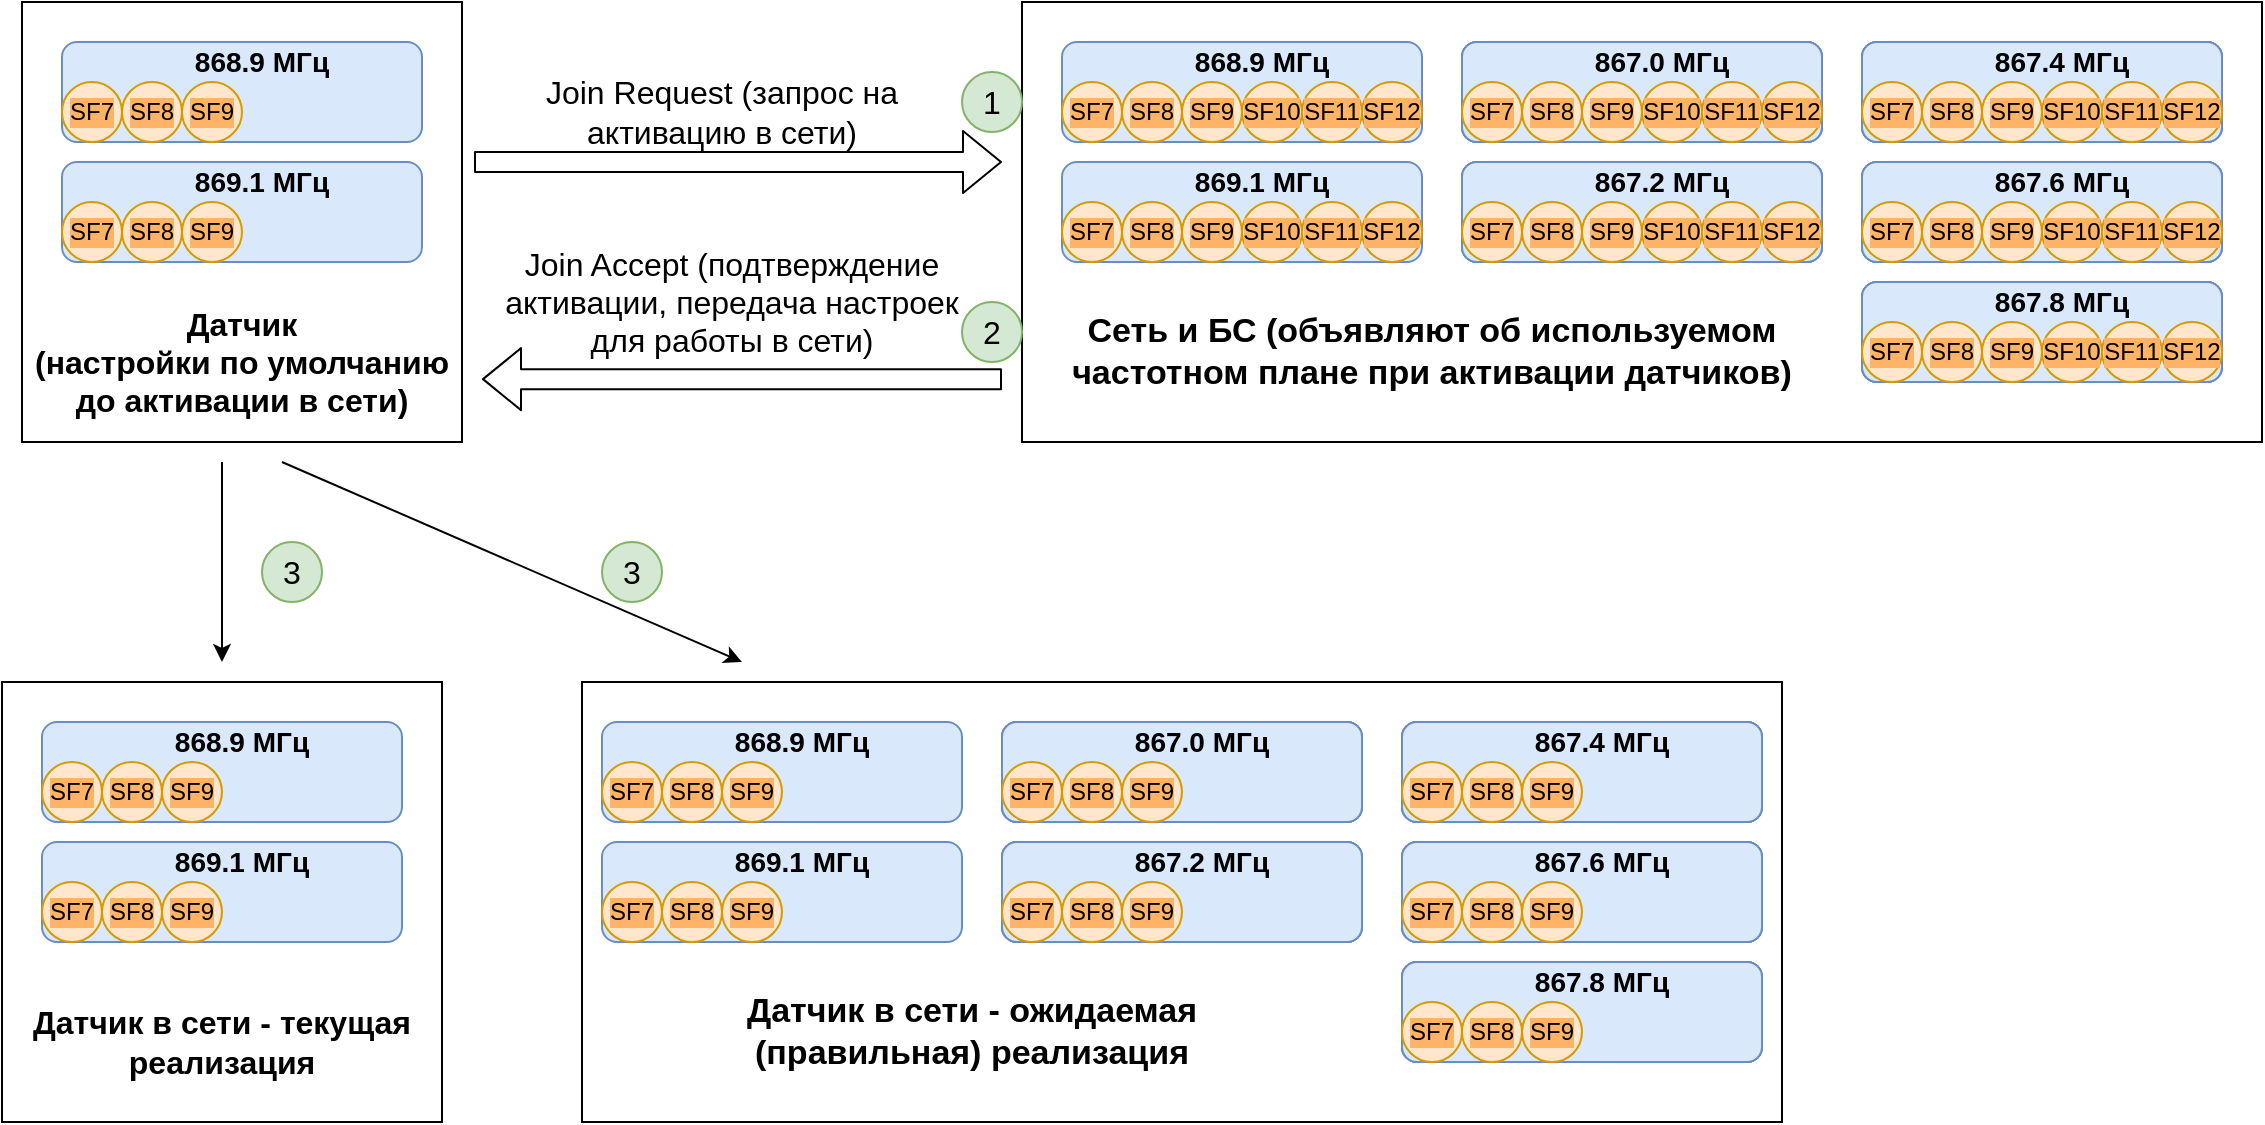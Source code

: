 <mxfile version="14.3.0" type="github">
  <diagram id="UfvzvBY-8uDOD2xJlfd_" name="Page-1">
    <mxGraphModel dx="1447" dy="752" grid="1" gridSize="10" guides="1" tooltips="1" connect="1" arrows="1" fold="1" page="1" pageScale="1" pageWidth="827" pageHeight="1169" math="0" shadow="0">
      <root>
        <mxCell id="0" />
        <mxCell id="1" parent="0" />
        <mxCell id="-bEd97YxeEwS5Az2jaos-1" value="" style="rounded=1;whiteSpace=wrap;html=1;fillColor=#dae8fc;strokeColor=#6c8ebf;" vertex="1" parent="1">
          <mxGeometry x="50" y="70" width="180" height="50" as="geometry" />
        </mxCell>
        <mxCell id="-bEd97YxeEwS5Az2jaos-2" value="SF7" style="ellipse;whiteSpace=wrap;html=1;aspect=fixed;labelBackgroundColor=#FFB366;fillColor=#ffe6cc;strokeColor=#d79b00;" vertex="1" parent="1">
          <mxGeometry x="50" y="90" width="30" height="30" as="geometry" />
        </mxCell>
        <mxCell id="-bEd97YxeEwS5Az2jaos-3" value="SF8" style="ellipse;whiteSpace=wrap;html=1;aspect=fixed;labelBackgroundColor=#FFB366;fillColor=#ffe6cc;strokeColor=#d79b00;" vertex="1" parent="1">
          <mxGeometry x="80" y="90" width="30" height="30" as="geometry" />
        </mxCell>
        <mxCell id="-bEd97YxeEwS5Az2jaos-4" value="SF9" style="ellipse;whiteSpace=wrap;html=1;aspect=fixed;labelBackgroundColor=#FFB366;fillColor=#ffe6cc;strokeColor=#d79b00;" vertex="1" parent="1">
          <mxGeometry x="110" y="90" width="30" height="30" as="geometry" />
        </mxCell>
        <mxCell id="-bEd97YxeEwS5Az2jaos-5" value="868.9 МГц" style="text;html=1;strokeColor=none;fillColor=none;align=center;verticalAlign=middle;whiteSpace=wrap;rounded=0;fontSize=14;fontStyle=1" vertex="1" parent="1">
          <mxGeometry x="110" y="70" width="80" height="20" as="geometry" />
        </mxCell>
        <mxCell id="-bEd97YxeEwS5Az2jaos-12" value="" style="rounded=1;whiteSpace=wrap;html=1;fillColor=#dae8fc;strokeColor=#6c8ebf;" vertex="1" parent="1">
          <mxGeometry x="50" y="130" width="180" height="50" as="geometry" />
        </mxCell>
        <mxCell id="-bEd97YxeEwS5Az2jaos-13" value="SF7" style="ellipse;whiteSpace=wrap;html=1;aspect=fixed;labelBackgroundColor=#FFB366;fillColor=#ffe6cc;strokeColor=#d79b00;" vertex="1" parent="1">
          <mxGeometry x="50" y="150" width="30" height="30" as="geometry" />
        </mxCell>
        <mxCell id="-bEd97YxeEwS5Az2jaos-14" value="SF8" style="ellipse;whiteSpace=wrap;html=1;aspect=fixed;labelBackgroundColor=#FFB366;fillColor=#ffe6cc;strokeColor=#d79b00;" vertex="1" parent="1">
          <mxGeometry x="80" y="150" width="30" height="30" as="geometry" />
        </mxCell>
        <mxCell id="-bEd97YxeEwS5Az2jaos-15" value="SF9" style="ellipse;whiteSpace=wrap;html=1;aspect=fixed;labelBackgroundColor=#FFB366;fillColor=#ffe6cc;strokeColor=#d79b00;" vertex="1" parent="1">
          <mxGeometry x="110" y="150" width="30" height="30" as="geometry" />
        </mxCell>
        <mxCell id="-bEd97YxeEwS5Az2jaos-16" value="869.1 МГц" style="text;html=1;strokeColor=none;fillColor=none;align=center;verticalAlign=middle;whiteSpace=wrap;rounded=0;fontSize=14;fontStyle=1" vertex="1" parent="1">
          <mxGeometry x="110" y="130" width="80" height="20" as="geometry" />
        </mxCell>
        <mxCell id="-bEd97YxeEwS5Az2jaos-20" value="" style="rounded=1;whiteSpace=wrap;html=1;fillColor=#dae8fc;strokeColor=#6c8ebf;" vertex="1" parent="1">
          <mxGeometry x="550" y="70" width="180" height="50" as="geometry" />
        </mxCell>
        <mxCell id="-bEd97YxeEwS5Az2jaos-21" value="SF7" style="ellipse;whiteSpace=wrap;html=1;aspect=fixed;labelBackgroundColor=#FFB366;fillColor=#ffe6cc;strokeColor=#d79b00;" vertex="1" parent="1">
          <mxGeometry x="550" y="90" width="30" height="30" as="geometry" />
        </mxCell>
        <mxCell id="-bEd97YxeEwS5Az2jaos-22" value="SF8" style="ellipse;whiteSpace=wrap;html=1;aspect=fixed;labelBackgroundColor=#FFB366;fillColor=#ffe6cc;strokeColor=#d79b00;" vertex="1" parent="1">
          <mxGeometry x="580" y="90" width="30" height="30" as="geometry" />
        </mxCell>
        <mxCell id="-bEd97YxeEwS5Az2jaos-23" value="SF9" style="ellipse;whiteSpace=wrap;html=1;aspect=fixed;labelBackgroundColor=#FFB366;fillColor=#ffe6cc;strokeColor=#d79b00;" vertex="1" parent="1">
          <mxGeometry x="610" y="90" width="30" height="30" as="geometry" />
        </mxCell>
        <mxCell id="-bEd97YxeEwS5Az2jaos-24" value="868.9 МГц" style="text;html=1;strokeColor=none;fillColor=none;align=center;verticalAlign=middle;whiteSpace=wrap;rounded=0;fontSize=14;fontStyle=1" vertex="1" parent="1">
          <mxGeometry x="610" y="70" width="80" height="20" as="geometry" />
        </mxCell>
        <mxCell id="-bEd97YxeEwS5Az2jaos-25" value="SF10" style="ellipse;whiteSpace=wrap;html=1;aspect=fixed;labelBackgroundColor=#FFB366;fillColor=#ffe6cc;strokeColor=#d79b00;" vertex="1" parent="1">
          <mxGeometry x="640" y="90" width="30" height="30" as="geometry" />
        </mxCell>
        <mxCell id="-bEd97YxeEwS5Az2jaos-26" value="SF11" style="ellipse;whiteSpace=wrap;html=1;aspect=fixed;labelBackgroundColor=#FFB366;fillColor=#ffe6cc;strokeColor=#d79b00;" vertex="1" parent="1">
          <mxGeometry x="670" y="90" width="30" height="30" as="geometry" />
        </mxCell>
        <mxCell id="-bEd97YxeEwS5Az2jaos-27" value="SF12" style="ellipse;whiteSpace=wrap;html=1;aspect=fixed;labelBackgroundColor=#FFB366;fillColor=#ffe6cc;strokeColor=#d79b00;" vertex="1" parent="1">
          <mxGeometry x="700" y="90" width="30" height="30" as="geometry" />
        </mxCell>
        <mxCell id="-bEd97YxeEwS5Az2jaos-28" value="" style="rounded=1;whiteSpace=wrap;html=1;fillColor=#dae8fc;strokeColor=#6c8ebf;" vertex="1" parent="1">
          <mxGeometry x="550" y="130" width="180" height="50" as="geometry" />
        </mxCell>
        <mxCell id="-bEd97YxeEwS5Az2jaos-29" value="SF7" style="ellipse;whiteSpace=wrap;html=1;aspect=fixed;labelBackgroundColor=#FFB366;fillColor=#ffe6cc;strokeColor=#d79b00;" vertex="1" parent="1">
          <mxGeometry x="550" y="150" width="30" height="30" as="geometry" />
        </mxCell>
        <mxCell id="-bEd97YxeEwS5Az2jaos-30" value="SF8" style="ellipse;whiteSpace=wrap;html=1;aspect=fixed;labelBackgroundColor=#FFB366;fillColor=#ffe6cc;strokeColor=#d79b00;" vertex="1" parent="1">
          <mxGeometry x="580" y="150" width="30" height="30" as="geometry" />
        </mxCell>
        <mxCell id="-bEd97YxeEwS5Az2jaos-31" value="SF9" style="ellipse;whiteSpace=wrap;html=1;aspect=fixed;labelBackgroundColor=#FFB366;fillColor=#ffe6cc;strokeColor=#d79b00;" vertex="1" parent="1">
          <mxGeometry x="610" y="150" width="30" height="30" as="geometry" />
        </mxCell>
        <mxCell id="-bEd97YxeEwS5Az2jaos-32" value="869.1 МГц" style="text;html=1;strokeColor=none;fillColor=none;align=center;verticalAlign=middle;whiteSpace=wrap;rounded=0;fontSize=14;fontStyle=1" vertex="1" parent="1">
          <mxGeometry x="610" y="130" width="80" height="20" as="geometry" />
        </mxCell>
        <mxCell id="-bEd97YxeEwS5Az2jaos-33" value="SF10" style="ellipse;whiteSpace=wrap;html=1;aspect=fixed;labelBackgroundColor=#FFB366;fillColor=#ffe6cc;strokeColor=#d79b00;" vertex="1" parent="1">
          <mxGeometry x="640" y="150" width="30" height="30" as="geometry" />
        </mxCell>
        <mxCell id="-bEd97YxeEwS5Az2jaos-34" value="SF11" style="ellipse;whiteSpace=wrap;html=1;aspect=fixed;labelBackgroundColor=#FFB366;fillColor=#ffe6cc;strokeColor=#d79b00;" vertex="1" parent="1">
          <mxGeometry x="670" y="150" width="30" height="30" as="geometry" />
        </mxCell>
        <mxCell id="-bEd97YxeEwS5Az2jaos-35" value="SF12" style="ellipse;whiteSpace=wrap;html=1;aspect=fixed;labelBackgroundColor=#FFB366;fillColor=#ffe6cc;strokeColor=#d79b00;" vertex="1" parent="1">
          <mxGeometry x="700" y="150" width="30" height="30" as="geometry" />
        </mxCell>
        <mxCell id="-bEd97YxeEwS5Az2jaos-52" value="" style="rounded=1;whiteSpace=wrap;html=1;fillColor=#dae8fc;strokeColor=#6c8ebf;" vertex="1" parent="1">
          <mxGeometry x="750" y="70" width="180" height="50" as="geometry" />
        </mxCell>
        <mxCell id="-bEd97YxeEwS5Az2jaos-53" value="SF7" style="ellipse;whiteSpace=wrap;html=1;aspect=fixed;labelBackgroundColor=#FFB366;fillColor=#ffe6cc;strokeColor=#d79b00;" vertex="1" parent="1">
          <mxGeometry x="750" y="90" width="30" height="30" as="geometry" />
        </mxCell>
        <mxCell id="-bEd97YxeEwS5Az2jaos-54" value="SF8" style="ellipse;whiteSpace=wrap;html=1;aspect=fixed;labelBackgroundColor=#FFB366;fillColor=#ffe6cc;strokeColor=#d79b00;" vertex="1" parent="1">
          <mxGeometry x="780" y="90" width="30" height="30" as="geometry" />
        </mxCell>
        <mxCell id="-bEd97YxeEwS5Az2jaos-55" value="SF9" style="ellipse;whiteSpace=wrap;html=1;aspect=fixed;labelBackgroundColor=#FFB366;fillColor=#ffe6cc;strokeColor=#d79b00;" vertex="1" parent="1">
          <mxGeometry x="810" y="90" width="30" height="30" as="geometry" />
        </mxCell>
        <mxCell id="-bEd97YxeEwS5Az2jaos-56" value="868.9 МГц" style="text;html=1;strokeColor=none;fillColor=none;align=center;verticalAlign=middle;whiteSpace=wrap;rounded=0;fontSize=14;fontStyle=1" vertex="1" parent="1">
          <mxGeometry x="810" y="70" width="80" height="20" as="geometry" />
        </mxCell>
        <mxCell id="-bEd97YxeEwS5Az2jaos-57" value="SF10" style="ellipse;whiteSpace=wrap;html=1;aspect=fixed;labelBackgroundColor=#FFB366;fillColor=#ffe6cc;strokeColor=#d79b00;" vertex="1" parent="1">
          <mxGeometry x="840" y="90" width="30" height="30" as="geometry" />
        </mxCell>
        <mxCell id="-bEd97YxeEwS5Az2jaos-58" value="SF11" style="ellipse;whiteSpace=wrap;html=1;aspect=fixed;labelBackgroundColor=#FFB366;fillColor=#ffe6cc;strokeColor=#d79b00;" vertex="1" parent="1">
          <mxGeometry x="870" y="90" width="30" height="30" as="geometry" />
        </mxCell>
        <mxCell id="-bEd97YxeEwS5Az2jaos-59" value="SF12" style="ellipse;whiteSpace=wrap;html=1;aspect=fixed;labelBackgroundColor=#FFB366;fillColor=#ffe6cc;strokeColor=#d79b00;" vertex="1" parent="1">
          <mxGeometry x="900" y="90" width="30" height="30" as="geometry" />
        </mxCell>
        <mxCell id="-bEd97YxeEwS5Az2jaos-60" value="" style="rounded=1;whiteSpace=wrap;html=1;fillColor=#dae8fc;strokeColor=#6c8ebf;" vertex="1" parent="1">
          <mxGeometry x="750" y="130" width="180" height="50" as="geometry" />
        </mxCell>
        <mxCell id="-bEd97YxeEwS5Az2jaos-61" value="SF7" style="ellipse;whiteSpace=wrap;html=1;aspect=fixed;labelBackgroundColor=#FFB366;fillColor=#ffe6cc;strokeColor=#d79b00;" vertex="1" parent="1">
          <mxGeometry x="750" y="150" width="30" height="30" as="geometry" />
        </mxCell>
        <mxCell id="-bEd97YxeEwS5Az2jaos-62" value="SF8" style="ellipse;whiteSpace=wrap;html=1;aspect=fixed;labelBackgroundColor=#FFB366;fillColor=#ffe6cc;strokeColor=#d79b00;" vertex="1" parent="1">
          <mxGeometry x="780" y="150" width="30" height="30" as="geometry" />
        </mxCell>
        <mxCell id="-bEd97YxeEwS5Az2jaos-63" value="SF9" style="ellipse;whiteSpace=wrap;html=1;aspect=fixed;labelBackgroundColor=#FFB366;fillColor=#ffe6cc;strokeColor=#d79b00;" vertex="1" parent="1">
          <mxGeometry x="810" y="150" width="30" height="30" as="geometry" />
        </mxCell>
        <mxCell id="-bEd97YxeEwS5Az2jaos-64" value="869.1 МГц" style="text;html=1;strokeColor=none;fillColor=none;align=center;verticalAlign=middle;whiteSpace=wrap;rounded=0;fontSize=14;fontStyle=1" vertex="1" parent="1">
          <mxGeometry x="810" y="130" width="80" height="20" as="geometry" />
        </mxCell>
        <mxCell id="-bEd97YxeEwS5Az2jaos-65" value="SF10" style="ellipse;whiteSpace=wrap;html=1;aspect=fixed;labelBackgroundColor=#FFB366;fillColor=#ffe6cc;strokeColor=#d79b00;" vertex="1" parent="1">
          <mxGeometry x="840" y="150" width="30" height="30" as="geometry" />
        </mxCell>
        <mxCell id="-bEd97YxeEwS5Az2jaos-66" value="SF11" style="ellipse;whiteSpace=wrap;html=1;aspect=fixed;labelBackgroundColor=#FFB366;fillColor=#ffe6cc;strokeColor=#d79b00;" vertex="1" parent="1">
          <mxGeometry x="870" y="150" width="30" height="30" as="geometry" />
        </mxCell>
        <mxCell id="-bEd97YxeEwS5Az2jaos-67" value="SF12" style="ellipse;whiteSpace=wrap;html=1;aspect=fixed;labelBackgroundColor=#FFB366;fillColor=#ffe6cc;strokeColor=#d79b00;" vertex="1" parent="1">
          <mxGeometry x="900" y="150" width="30" height="30" as="geometry" />
        </mxCell>
        <mxCell id="-bEd97YxeEwS5Az2jaos-68" value="" style="rounded=1;whiteSpace=wrap;html=1;fillColor=#dae8fc;strokeColor=#6c8ebf;" vertex="1" parent="1">
          <mxGeometry x="750" y="70" width="180" height="50" as="geometry" />
        </mxCell>
        <mxCell id="-bEd97YxeEwS5Az2jaos-69" value="SF7" style="ellipse;whiteSpace=wrap;html=1;aspect=fixed;labelBackgroundColor=#FFB366;fillColor=#ffe6cc;strokeColor=#d79b00;" vertex="1" parent="1">
          <mxGeometry x="750" y="90" width="30" height="30" as="geometry" />
        </mxCell>
        <mxCell id="-bEd97YxeEwS5Az2jaos-70" value="SF8" style="ellipse;whiteSpace=wrap;html=1;aspect=fixed;labelBackgroundColor=#FFB366;fillColor=#ffe6cc;strokeColor=#d79b00;" vertex="1" parent="1">
          <mxGeometry x="780" y="90" width="30" height="30" as="geometry" />
        </mxCell>
        <mxCell id="-bEd97YxeEwS5Az2jaos-71" value="SF9" style="ellipse;whiteSpace=wrap;html=1;aspect=fixed;labelBackgroundColor=#FFB366;fillColor=#ffe6cc;strokeColor=#d79b00;" vertex="1" parent="1">
          <mxGeometry x="810" y="90" width="30" height="30" as="geometry" />
        </mxCell>
        <mxCell id="-bEd97YxeEwS5Az2jaos-72" value="868.9 МГц" style="text;html=1;strokeColor=none;fillColor=none;align=center;verticalAlign=middle;whiteSpace=wrap;rounded=0;fontSize=14;fontStyle=1" vertex="1" parent="1">
          <mxGeometry x="810" y="70" width="80" height="20" as="geometry" />
        </mxCell>
        <mxCell id="-bEd97YxeEwS5Az2jaos-73" value="SF10" style="ellipse;whiteSpace=wrap;html=1;aspect=fixed;labelBackgroundColor=#FFB366;fillColor=#ffe6cc;strokeColor=#d79b00;" vertex="1" parent="1">
          <mxGeometry x="840" y="90" width="30" height="30" as="geometry" />
        </mxCell>
        <mxCell id="-bEd97YxeEwS5Az2jaos-74" value="SF11" style="ellipse;whiteSpace=wrap;html=1;aspect=fixed;labelBackgroundColor=#FFB366;fillColor=#ffe6cc;strokeColor=#d79b00;" vertex="1" parent="1">
          <mxGeometry x="870" y="90" width="30" height="30" as="geometry" />
        </mxCell>
        <mxCell id="-bEd97YxeEwS5Az2jaos-75" value="SF12" style="ellipse;whiteSpace=wrap;html=1;aspect=fixed;labelBackgroundColor=#FFB366;fillColor=#ffe6cc;strokeColor=#d79b00;" vertex="1" parent="1">
          <mxGeometry x="900" y="90" width="30" height="30" as="geometry" />
        </mxCell>
        <mxCell id="-bEd97YxeEwS5Az2jaos-76" value="" style="rounded=1;whiteSpace=wrap;html=1;fillColor=#dae8fc;strokeColor=#6c8ebf;" vertex="1" parent="1">
          <mxGeometry x="750" y="130" width="180" height="50" as="geometry" />
        </mxCell>
        <mxCell id="-bEd97YxeEwS5Az2jaos-77" value="SF7" style="ellipse;whiteSpace=wrap;html=1;aspect=fixed;labelBackgroundColor=#FFB366;fillColor=#ffe6cc;strokeColor=#d79b00;" vertex="1" parent="1">
          <mxGeometry x="750" y="150" width="30" height="30" as="geometry" />
        </mxCell>
        <mxCell id="-bEd97YxeEwS5Az2jaos-78" value="SF8" style="ellipse;whiteSpace=wrap;html=1;aspect=fixed;labelBackgroundColor=#FFB366;fillColor=#ffe6cc;strokeColor=#d79b00;" vertex="1" parent="1">
          <mxGeometry x="780" y="150" width="30" height="30" as="geometry" />
        </mxCell>
        <mxCell id="-bEd97YxeEwS5Az2jaos-79" value="SF9" style="ellipse;whiteSpace=wrap;html=1;aspect=fixed;labelBackgroundColor=#FFB366;fillColor=#ffe6cc;strokeColor=#d79b00;" vertex="1" parent="1">
          <mxGeometry x="810" y="150" width="30" height="30" as="geometry" />
        </mxCell>
        <mxCell id="-bEd97YxeEwS5Az2jaos-80" value="869.1 МГц" style="text;html=1;strokeColor=none;fillColor=none;align=center;verticalAlign=middle;whiteSpace=wrap;rounded=0;fontSize=14;fontStyle=1" vertex="1" parent="1">
          <mxGeometry x="810" y="130" width="80" height="20" as="geometry" />
        </mxCell>
        <mxCell id="-bEd97YxeEwS5Az2jaos-81" value="SF10" style="ellipse;whiteSpace=wrap;html=1;aspect=fixed;labelBackgroundColor=#FFB366;fillColor=#ffe6cc;strokeColor=#d79b00;" vertex="1" parent="1">
          <mxGeometry x="840" y="150" width="30" height="30" as="geometry" />
        </mxCell>
        <mxCell id="-bEd97YxeEwS5Az2jaos-82" value="SF11" style="ellipse;whiteSpace=wrap;html=1;aspect=fixed;labelBackgroundColor=#FFB366;fillColor=#ffe6cc;strokeColor=#d79b00;" vertex="1" parent="1">
          <mxGeometry x="870" y="150" width="30" height="30" as="geometry" />
        </mxCell>
        <mxCell id="-bEd97YxeEwS5Az2jaos-83" value="SF12" style="ellipse;whiteSpace=wrap;html=1;aspect=fixed;labelBackgroundColor=#FFB366;fillColor=#ffe6cc;strokeColor=#d79b00;" vertex="1" parent="1">
          <mxGeometry x="900" y="150" width="30" height="30" as="geometry" />
        </mxCell>
        <mxCell id="-bEd97YxeEwS5Az2jaos-84" value="" style="rounded=1;whiteSpace=wrap;html=1;fillColor=#dae8fc;strokeColor=#6c8ebf;" vertex="1" parent="1">
          <mxGeometry x="750" y="70" width="180" height="50" as="geometry" />
        </mxCell>
        <mxCell id="-bEd97YxeEwS5Az2jaos-85" value="SF7" style="ellipse;whiteSpace=wrap;html=1;aspect=fixed;labelBackgroundColor=#FFB366;fillColor=#ffe6cc;strokeColor=#d79b00;" vertex="1" parent="1">
          <mxGeometry x="750" y="90" width="30" height="30" as="geometry" />
        </mxCell>
        <mxCell id="-bEd97YxeEwS5Az2jaos-86" value="SF8" style="ellipse;whiteSpace=wrap;html=1;aspect=fixed;labelBackgroundColor=#FFB366;fillColor=#ffe6cc;strokeColor=#d79b00;" vertex="1" parent="1">
          <mxGeometry x="780" y="90" width="30" height="30" as="geometry" />
        </mxCell>
        <mxCell id="-bEd97YxeEwS5Az2jaos-87" value="SF9" style="ellipse;whiteSpace=wrap;html=1;aspect=fixed;labelBackgroundColor=#FFB366;fillColor=#ffe6cc;strokeColor=#d79b00;" vertex="1" parent="1">
          <mxGeometry x="810" y="90" width="30" height="30" as="geometry" />
        </mxCell>
        <mxCell id="-bEd97YxeEwS5Az2jaos-88" value="868.9 МГц" style="text;html=1;strokeColor=none;fillColor=none;align=center;verticalAlign=middle;whiteSpace=wrap;rounded=0;fontSize=14;fontStyle=1" vertex="1" parent="1">
          <mxGeometry x="810" y="70" width="80" height="20" as="geometry" />
        </mxCell>
        <mxCell id="-bEd97YxeEwS5Az2jaos-89" value="SF10" style="ellipse;whiteSpace=wrap;html=1;aspect=fixed;labelBackgroundColor=#FFB366;fillColor=#ffe6cc;strokeColor=#d79b00;" vertex="1" parent="1">
          <mxGeometry x="840" y="90" width="30" height="30" as="geometry" />
        </mxCell>
        <mxCell id="-bEd97YxeEwS5Az2jaos-90" value="SF11" style="ellipse;whiteSpace=wrap;html=1;aspect=fixed;labelBackgroundColor=#FFB366;fillColor=#ffe6cc;strokeColor=#d79b00;" vertex="1" parent="1">
          <mxGeometry x="870" y="90" width="30" height="30" as="geometry" />
        </mxCell>
        <mxCell id="-bEd97YxeEwS5Az2jaos-91" value="SF12" style="ellipse;whiteSpace=wrap;html=1;aspect=fixed;labelBackgroundColor=#FFB366;fillColor=#ffe6cc;strokeColor=#d79b00;" vertex="1" parent="1">
          <mxGeometry x="900" y="90" width="30" height="30" as="geometry" />
        </mxCell>
        <mxCell id="-bEd97YxeEwS5Az2jaos-92" value="" style="rounded=1;whiteSpace=wrap;html=1;fillColor=#dae8fc;strokeColor=#6c8ebf;" vertex="1" parent="1">
          <mxGeometry x="750" y="130" width="180" height="50" as="geometry" />
        </mxCell>
        <mxCell id="-bEd97YxeEwS5Az2jaos-93" value="SF7" style="ellipse;whiteSpace=wrap;html=1;aspect=fixed;labelBackgroundColor=#FFB366;fillColor=#ffe6cc;strokeColor=#d79b00;" vertex="1" parent="1">
          <mxGeometry x="750" y="150" width="30" height="30" as="geometry" />
        </mxCell>
        <mxCell id="-bEd97YxeEwS5Az2jaos-94" value="SF8" style="ellipse;whiteSpace=wrap;html=1;aspect=fixed;labelBackgroundColor=#FFB366;fillColor=#ffe6cc;strokeColor=#d79b00;" vertex="1" parent="1">
          <mxGeometry x="780" y="150" width="30" height="30" as="geometry" />
        </mxCell>
        <mxCell id="-bEd97YxeEwS5Az2jaos-95" value="SF9" style="ellipse;whiteSpace=wrap;html=1;aspect=fixed;labelBackgroundColor=#FFB366;fillColor=#ffe6cc;strokeColor=#d79b00;" vertex="1" parent="1">
          <mxGeometry x="810" y="150" width="30" height="30" as="geometry" />
        </mxCell>
        <mxCell id="-bEd97YxeEwS5Az2jaos-96" value="869.1 МГц" style="text;html=1;strokeColor=none;fillColor=none;align=center;verticalAlign=middle;whiteSpace=wrap;rounded=0;fontSize=14;fontStyle=1" vertex="1" parent="1">
          <mxGeometry x="810" y="130" width="80" height="20" as="geometry" />
        </mxCell>
        <mxCell id="-bEd97YxeEwS5Az2jaos-97" value="SF10" style="ellipse;whiteSpace=wrap;html=1;aspect=fixed;labelBackgroundColor=#FFB366;fillColor=#ffe6cc;strokeColor=#d79b00;" vertex="1" parent="1">
          <mxGeometry x="840" y="150" width="30" height="30" as="geometry" />
        </mxCell>
        <mxCell id="-bEd97YxeEwS5Az2jaos-98" value="SF11" style="ellipse;whiteSpace=wrap;html=1;aspect=fixed;labelBackgroundColor=#FFB366;fillColor=#ffe6cc;strokeColor=#d79b00;" vertex="1" parent="1">
          <mxGeometry x="870" y="150" width="30" height="30" as="geometry" />
        </mxCell>
        <mxCell id="-bEd97YxeEwS5Az2jaos-99" value="SF12" style="ellipse;whiteSpace=wrap;html=1;aspect=fixed;labelBackgroundColor=#FFB366;fillColor=#ffe6cc;strokeColor=#d79b00;" vertex="1" parent="1">
          <mxGeometry x="900" y="150" width="30" height="30" as="geometry" />
        </mxCell>
        <mxCell id="-bEd97YxeEwS5Az2jaos-100" value="" style="rounded=1;whiteSpace=wrap;html=1;fillColor=#dae8fc;strokeColor=#6c8ebf;" vertex="1" parent="1">
          <mxGeometry x="750" y="70" width="180" height="50" as="geometry" />
        </mxCell>
        <mxCell id="-bEd97YxeEwS5Az2jaos-101" value="SF7" style="ellipse;whiteSpace=wrap;html=1;aspect=fixed;labelBackgroundColor=#FFB366;fillColor=#ffe6cc;strokeColor=#d79b00;" vertex="1" parent="1">
          <mxGeometry x="750" y="90" width="30" height="30" as="geometry" />
        </mxCell>
        <mxCell id="-bEd97YxeEwS5Az2jaos-102" value="SF8" style="ellipse;whiteSpace=wrap;html=1;aspect=fixed;labelBackgroundColor=#FFB366;fillColor=#ffe6cc;strokeColor=#d79b00;" vertex="1" parent="1">
          <mxGeometry x="780" y="90" width="30" height="30" as="geometry" />
        </mxCell>
        <mxCell id="-bEd97YxeEwS5Az2jaos-103" value="SF9" style="ellipse;whiteSpace=wrap;html=1;aspect=fixed;labelBackgroundColor=#FFB366;fillColor=#ffe6cc;strokeColor=#d79b00;" vertex="1" parent="1">
          <mxGeometry x="810" y="90" width="30" height="30" as="geometry" />
        </mxCell>
        <mxCell id="-bEd97YxeEwS5Az2jaos-104" value="867.0 МГц" style="text;html=1;strokeColor=none;fillColor=none;align=center;verticalAlign=middle;whiteSpace=wrap;rounded=0;fontSize=14;fontStyle=1" vertex="1" parent="1">
          <mxGeometry x="810" y="70" width="80" height="20" as="geometry" />
        </mxCell>
        <mxCell id="-bEd97YxeEwS5Az2jaos-105" value="SF10" style="ellipse;whiteSpace=wrap;html=1;aspect=fixed;labelBackgroundColor=#FFB366;fillColor=#ffe6cc;strokeColor=#d79b00;" vertex="1" parent="1">
          <mxGeometry x="840" y="90" width="30" height="30" as="geometry" />
        </mxCell>
        <mxCell id="-bEd97YxeEwS5Az2jaos-106" value="SF11" style="ellipse;whiteSpace=wrap;html=1;aspect=fixed;labelBackgroundColor=#FFB366;fillColor=#ffe6cc;strokeColor=#d79b00;" vertex="1" parent="1">
          <mxGeometry x="870" y="90" width="30" height="30" as="geometry" />
        </mxCell>
        <mxCell id="-bEd97YxeEwS5Az2jaos-107" value="SF12" style="ellipse;whiteSpace=wrap;html=1;aspect=fixed;labelBackgroundColor=#FFB366;fillColor=#ffe6cc;strokeColor=#d79b00;" vertex="1" parent="1">
          <mxGeometry x="900" y="90" width="30" height="30" as="geometry" />
        </mxCell>
        <mxCell id="-bEd97YxeEwS5Az2jaos-108" value="" style="rounded=1;whiteSpace=wrap;html=1;fillColor=#dae8fc;strokeColor=#6c8ebf;" vertex="1" parent="1">
          <mxGeometry x="750" y="130" width="180" height="50" as="geometry" />
        </mxCell>
        <mxCell id="-bEd97YxeEwS5Az2jaos-109" value="SF7" style="ellipse;whiteSpace=wrap;html=1;aspect=fixed;labelBackgroundColor=#FFB366;fillColor=#ffe6cc;strokeColor=#d79b00;" vertex="1" parent="1">
          <mxGeometry x="750" y="150" width="30" height="30" as="geometry" />
        </mxCell>
        <mxCell id="-bEd97YxeEwS5Az2jaos-110" value="SF8" style="ellipse;whiteSpace=wrap;html=1;aspect=fixed;labelBackgroundColor=#FFB366;fillColor=#ffe6cc;strokeColor=#d79b00;" vertex="1" parent="1">
          <mxGeometry x="780" y="150" width="30" height="30" as="geometry" />
        </mxCell>
        <mxCell id="-bEd97YxeEwS5Az2jaos-111" value="SF9" style="ellipse;whiteSpace=wrap;html=1;aspect=fixed;labelBackgroundColor=#FFB366;fillColor=#ffe6cc;strokeColor=#d79b00;" vertex="1" parent="1">
          <mxGeometry x="810" y="150" width="30" height="30" as="geometry" />
        </mxCell>
        <mxCell id="-bEd97YxeEwS5Az2jaos-112" value="867.2 МГц" style="text;html=1;strokeColor=none;fillColor=none;align=center;verticalAlign=middle;whiteSpace=wrap;rounded=0;fontSize=14;fontStyle=1" vertex="1" parent="1">
          <mxGeometry x="810" y="130" width="80" height="20" as="geometry" />
        </mxCell>
        <mxCell id="-bEd97YxeEwS5Az2jaos-113" value="SF10" style="ellipse;whiteSpace=wrap;html=1;aspect=fixed;labelBackgroundColor=#FFB366;fillColor=#ffe6cc;strokeColor=#d79b00;" vertex="1" parent="1">
          <mxGeometry x="840" y="150" width="30" height="30" as="geometry" />
        </mxCell>
        <mxCell id="-bEd97YxeEwS5Az2jaos-114" value="SF11" style="ellipse;whiteSpace=wrap;html=1;aspect=fixed;labelBackgroundColor=#FFB366;fillColor=#ffe6cc;strokeColor=#d79b00;" vertex="1" parent="1">
          <mxGeometry x="870" y="150" width="30" height="30" as="geometry" />
        </mxCell>
        <mxCell id="-bEd97YxeEwS5Az2jaos-115" value="SF12" style="ellipse;whiteSpace=wrap;html=1;aspect=fixed;labelBackgroundColor=#FFB366;fillColor=#ffe6cc;strokeColor=#d79b00;" vertex="1" parent="1">
          <mxGeometry x="900" y="150" width="30" height="30" as="geometry" />
        </mxCell>
        <mxCell id="-bEd97YxeEwS5Az2jaos-116" value="" style="rounded=1;whiteSpace=wrap;html=1;fillColor=#dae8fc;strokeColor=#6c8ebf;" vertex="1" parent="1">
          <mxGeometry x="950" y="70" width="180" height="50" as="geometry" />
        </mxCell>
        <mxCell id="-bEd97YxeEwS5Az2jaos-117" value="SF7" style="ellipse;whiteSpace=wrap;html=1;aspect=fixed;labelBackgroundColor=#FFB366;fillColor=#ffe6cc;strokeColor=#d79b00;" vertex="1" parent="1">
          <mxGeometry x="950" y="90" width="30" height="30" as="geometry" />
        </mxCell>
        <mxCell id="-bEd97YxeEwS5Az2jaos-118" value="SF8" style="ellipse;whiteSpace=wrap;html=1;aspect=fixed;labelBackgroundColor=#FFB366;fillColor=#ffe6cc;strokeColor=#d79b00;" vertex="1" parent="1">
          <mxGeometry x="980" y="90" width="30" height="30" as="geometry" />
        </mxCell>
        <mxCell id="-bEd97YxeEwS5Az2jaos-119" value="SF9" style="ellipse;whiteSpace=wrap;html=1;aspect=fixed;labelBackgroundColor=#FFB366;fillColor=#ffe6cc;strokeColor=#d79b00;" vertex="1" parent="1">
          <mxGeometry x="1010" y="90" width="30" height="30" as="geometry" />
        </mxCell>
        <mxCell id="-bEd97YxeEwS5Az2jaos-120" value="868.9 МГц" style="text;html=1;strokeColor=none;fillColor=none;align=center;verticalAlign=middle;whiteSpace=wrap;rounded=0;fontSize=14;fontStyle=1" vertex="1" parent="1">
          <mxGeometry x="1010" y="70" width="80" height="20" as="geometry" />
        </mxCell>
        <mxCell id="-bEd97YxeEwS5Az2jaos-121" value="SF10" style="ellipse;whiteSpace=wrap;html=1;aspect=fixed;labelBackgroundColor=#FFB366;fillColor=#ffe6cc;strokeColor=#d79b00;" vertex="1" parent="1">
          <mxGeometry x="1040" y="90" width="30" height="30" as="geometry" />
        </mxCell>
        <mxCell id="-bEd97YxeEwS5Az2jaos-122" value="SF11" style="ellipse;whiteSpace=wrap;html=1;aspect=fixed;labelBackgroundColor=#FFB366;fillColor=#ffe6cc;strokeColor=#d79b00;" vertex="1" parent="1">
          <mxGeometry x="1070" y="90" width="30" height="30" as="geometry" />
        </mxCell>
        <mxCell id="-bEd97YxeEwS5Az2jaos-123" value="SF12" style="ellipse;whiteSpace=wrap;html=1;aspect=fixed;labelBackgroundColor=#FFB366;fillColor=#ffe6cc;strokeColor=#d79b00;" vertex="1" parent="1">
          <mxGeometry x="1100" y="90" width="30" height="30" as="geometry" />
        </mxCell>
        <mxCell id="-bEd97YxeEwS5Az2jaos-124" value="" style="rounded=1;whiteSpace=wrap;html=1;fillColor=#dae8fc;strokeColor=#6c8ebf;" vertex="1" parent="1">
          <mxGeometry x="950" y="130" width="180" height="50" as="geometry" />
        </mxCell>
        <mxCell id="-bEd97YxeEwS5Az2jaos-125" value="SF7" style="ellipse;whiteSpace=wrap;html=1;aspect=fixed;labelBackgroundColor=#FFB366;fillColor=#ffe6cc;strokeColor=#d79b00;" vertex="1" parent="1">
          <mxGeometry x="950" y="150" width="30" height="30" as="geometry" />
        </mxCell>
        <mxCell id="-bEd97YxeEwS5Az2jaos-126" value="SF8" style="ellipse;whiteSpace=wrap;html=1;aspect=fixed;labelBackgroundColor=#FFB366;fillColor=#ffe6cc;strokeColor=#d79b00;" vertex="1" parent="1">
          <mxGeometry x="980" y="150" width="30" height="30" as="geometry" />
        </mxCell>
        <mxCell id="-bEd97YxeEwS5Az2jaos-127" value="SF9" style="ellipse;whiteSpace=wrap;html=1;aspect=fixed;labelBackgroundColor=#FFB366;fillColor=#ffe6cc;strokeColor=#d79b00;" vertex="1" parent="1">
          <mxGeometry x="1010" y="150" width="30" height="30" as="geometry" />
        </mxCell>
        <mxCell id="-bEd97YxeEwS5Az2jaos-128" value="869.1 МГц" style="text;html=1;strokeColor=none;fillColor=none;align=center;verticalAlign=middle;whiteSpace=wrap;rounded=0;fontSize=14;fontStyle=1" vertex="1" parent="1">
          <mxGeometry x="1010" y="130" width="80" height="20" as="geometry" />
        </mxCell>
        <mxCell id="-bEd97YxeEwS5Az2jaos-129" value="SF10" style="ellipse;whiteSpace=wrap;html=1;aspect=fixed;labelBackgroundColor=#FFB366;fillColor=#ffe6cc;strokeColor=#d79b00;" vertex="1" parent="1">
          <mxGeometry x="1040" y="150" width="30" height="30" as="geometry" />
        </mxCell>
        <mxCell id="-bEd97YxeEwS5Az2jaos-130" value="SF11" style="ellipse;whiteSpace=wrap;html=1;aspect=fixed;labelBackgroundColor=#FFB366;fillColor=#ffe6cc;strokeColor=#d79b00;" vertex="1" parent="1">
          <mxGeometry x="1070" y="150" width="30" height="30" as="geometry" />
        </mxCell>
        <mxCell id="-bEd97YxeEwS5Az2jaos-131" value="SF12" style="ellipse;whiteSpace=wrap;html=1;aspect=fixed;labelBackgroundColor=#FFB366;fillColor=#ffe6cc;strokeColor=#d79b00;" vertex="1" parent="1">
          <mxGeometry x="1100" y="150" width="30" height="30" as="geometry" />
        </mxCell>
        <mxCell id="-bEd97YxeEwS5Az2jaos-132" value="" style="rounded=1;whiteSpace=wrap;html=1;fillColor=#dae8fc;strokeColor=#6c8ebf;" vertex="1" parent="1">
          <mxGeometry x="950" y="70" width="180" height="50" as="geometry" />
        </mxCell>
        <mxCell id="-bEd97YxeEwS5Az2jaos-133" value="SF7" style="ellipse;whiteSpace=wrap;html=1;aspect=fixed;labelBackgroundColor=#FFB366;fillColor=#ffe6cc;strokeColor=#d79b00;" vertex="1" parent="1">
          <mxGeometry x="950" y="90" width="30" height="30" as="geometry" />
        </mxCell>
        <mxCell id="-bEd97YxeEwS5Az2jaos-134" value="SF8" style="ellipse;whiteSpace=wrap;html=1;aspect=fixed;labelBackgroundColor=#FFB366;fillColor=#ffe6cc;strokeColor=#d79b00;" vertex="1" parent="1">
          <mxGeometry x="980" y="90" width="30" height="30" as="geometry" />
        </mxCell>
        <mxCell id="-bEd97YxeEwS5Az2jaos-135" value="SF9" style="ellipse;whiteSpace=wrap;html=1;aspect=fixed;labelBackgroundColor=#FFB366;fillColor=#ffe6cc;strokeColor=#d79b00;" vertex="1" parent="1">
          <mxGeometry x="1010" y="90" width="30" height="30" as="geometry" />
        </mxCell>
        <mxCell id="-bEd97YxeEwS5Az2jaos-136" value="868.9 МГц" style="text;html=1;strokeColor=none;fillColor=none;align=center;verticalAlign=middle;whiteSpace=wrap;rounded=0;fontSize=14;fontStyle=1" vertex="1" parent="1">
          <mxGeometry x="1010" y="70" width="80" height="20" as="geometry" />
        </mxCell>
        <mxCell id="-bEd97YxeEwS5Az2jaos-137" value="SF10" style="ellipse;whiteSpace=wrap;html=1;aspect=fixed;labelBackgroundColor=#FFB366;fillColor=#ffe6cc;strokeColor=#d79b00;" vertex="1" parent="1">
          <mxGeometry x="1040" y="90" width="30" height="30" as="geometry" />
        </mxCell>
        <mxCell id="-bEd97YxeEwS5Az2jaos-138" value="SF11" style="ellipse;whiteSpace=wrap;html=1;aspect=fixed;labelBackgroundColor=#FFB366;fillColor=#ffe6cc;strokeColor=#d79b00;" vertex="1" parent="1">
          <mxGeometry x="1070" y="90" width="30" height="30" as="geometry" />
        </mxCell>
        <mxCell id="-bEd97YxeEwS5Az2jaos-139" value="SF12" style="ellipse;whiteSpace=wrap;html=1;aspect=fixed;labelBackgroundColor=#FFB366;fillColor=#ffe6cc;strokeColor=#d79b00;" vertex="1" parent="1">
          <mxGeometry x="1100" y="90" width="30" height="30" as="geometry" />
        </mxCell>
        <mxCell id="-bEd97YxeEwS5Az2jaos-140" value="" style="rounded=1;whiteSpace=wrap;html=1;fillColor=#dae8fc;strokeColor=#6c8ebf;" vertex="1" parent="1">
          <mxGeometry x="950" y="130" width="180" height="50" as="geometry" />
        </mxCell>
        <mxCell id="-bEd97YxeEwS5Az2jaos-141" value="SF7" style="ellipse;whiteSpace=wrap;html=1;aspect=fixed;labelBackgroundColor=#FFB366;fillColor=#ffe6cc;strokeColor=#d79b00;" vertex="1" parent="1">
          <mxGeometry x="950" y="150" width="30" height="30" as="geometry" />
        </mxCell>
        <mxCell id="-bEd97YxeEwS5Az2jaos-142" value="SF8" style="ellipse;whiteSpace=wrap;html=1;aspect=fixed;labelBackgroundColor=#FFB366;fillColor=#ffe6cc;strokeColor=#d79b00;" vertex="1" parent="1">
          <mxGeometry x="980" y="150" width="30" height="30" as="geometry" />
        </mxCell>
        <mxCell id="-bEd97YxeEwS5Az2jaos-143" value="SF9" style="ellipse;whiteSpace=wrap;html=1;aspect=fixed;labelBackgroundColor=#FFB366;fillColor=#ffe6cc;strokeColor=#d79b00;" vertex="1" parent="1">
          <mxGeometry x="1010" y="150" width="30" height="30" as="geometry" />
        </mxCell>
        <mxCell id="-bEd97YxeEwS5Az2jaos-144" value="869.1 МГц" style="text;html=1;strokeColor=none;fillColor=none;align=center;verticalAlign=middle;whiteSpace=wrap;rounded=0;fontSize=14;fontStyle=1" vertex="1" parent="1">
          <mxGeometry x="1010" y="130" width="80" height="20" as="geometry" />
        </mxCell>
        <mxCell id="-bEd97YxeEwS5Az2jaos-145" value="SF10" style="ellipse;whiteSpace=wrap;html=1;aspect=fixed;labelBackgroundColor=#FFB366;fillColor=#ffe6cc;strokeColor=#d79b00;" vertex="1" parent="1">
          <mxGeometry x="1040" y="150" width="30" height="30" as="geometry" />
        </mxCell>
        <mxCell id="-bEd97YxeEwS5Az2jaos-146" value="SF11" style="ellipse;whiteSpace=wrap;html=1;aspect=fixed;labelBackgroundColor=#FFB366;fillColor=#ffe6cc;strokeColor=#d79b00;" vertex="1" parent="1">
          <mxGeometry x="1070" y="150" width="30" height="30" as="geometry" />
        </mxCell>
        <mxCell id="-bEd97YxeEwS5Az2jaos-147" value="SF12" style="ellipse;whiteSpace=wrap;html=1;aspect=fixed;labelBackgroundColor=#FFB366;fillColor=#ffe6cc;strokeColor=#d79b00;" vertex="1" parent="1">
          <mxGeometry x="1100" y="150" width="30" height="30" as="geometry" />
        </mxCell>
        <mxCell id="-bEd97YxeEwS5Az2jaos-148" value="" style="rounded=1;whiteSpace=wrap;html=1;fillColor=#dae8fc;strokeColor=#6c8ebf;" vertex="1" parent="1">
          <mxGeometry x="950" y="70" width="180" height="50" as="geometry" />
        </mxCell>
        <mxCell id="-bEd97YxeEwS5Az2jaos-149" value="SF7" style="ellipse;whiteSpace=wrap;html=1;aspect=fixed;labelBackgroundColor=#FFB366;fillColor=#ffe6cc;strokeColor=#d79b00;" vertex="1" parent="1">
          <mxGeometry x="950" y="90" width="30" height="30" as="geometry" />
        </mxCell>
        <mxCell id="-bEd97YxeEwS5Az2jaos-150" value="SF8" style="ellipse;whiteSpace=wrap;html=1;aspect=fixed;labelBackgroundColor=#FFB366;fillColor=#ffe6cc;strokeColor=#d79b00;" vertex="1" parent="1">
          <mxGeometry x="980" y="90" width="30" height="30" as="geometry" />
        </mxCell>
        <mxCell id="-bEd97YxeEwS5Az2jaos-151" value="SF9" style="ellipse;whiteSpace=wrap;html=1;aspect=fixed;labelBackgroundColor=#FFB366;fillColor=#ffe6cc;strokeColor=#d79b00;" vertex="1" parent="1">
          <mxGeometry x="1010" y="90" width="30" height="30" as="geometry" />
        </mxCell>
        <mxCell id="-bEd97YxeEwS5Az2jaos-152" value="868.9 МГц" style="text;html=1;strokeColor=none;fillColor=none;align=center;verticalAlign=middle;whiteSpace=wrap;rounded=0;fontSize=14;fontStyle=1" vertex="1" parent="1">
          <mxGeometry x="1010" y="70" width="80" height="20" as="geometry" />
        </mxCell>
        <mxCell id="-bEd97YxeEwS5Az2jaos-153" value="SF10" style="ellipse;whiteSpace=wrap;html=1;aspect=fixed;labelBackgroundColor=#FFB366;fillColor=#ffe6cc;strokeColor=#d79b00;" vertex="1" parent="1">
          <mxGeometry x="1040" y="90" width="30" height="30" as="geometry" />
        </mxCell>
        <mxCell id="-bEd97YxeEwS5Az2jaos-154" value="SF11" style="ellipse;whiteSpace=wrap;html=1;aspect=fixed;labelBackgroundColor=#FFB366;fillColor=#ffe6cc;strokeColor=#d79b00;" vertex="1" parent="1">
          <mxGeometry x="1070" y="90" width="30" height="30" as="geometry" />
        </mxCell>
        <mxCell id="-bEd97YxeEwS5Az2jaos-155" value="SF12" style="ellipse;whiteSpace=wrap;html=1;aspect=fixed;labelBackgroundColor=#FFB366;fillColor=#ffe6cc;strokeColor=#d79b00;" vertex="1" parent="1">
          <mxGeometry x="1100" y="90" width="30" height="30" as="geometry" />
        </mxCell>
        <mxCell id="-bEd97YxeEwS5Az2jaos-156" value="" style="rounded=1;whiteSpace=wrap;html=1;fillColor=#dae8fc;strokeColor=#6c8ebf;" vertex="1" parent="1">
          <mxGeometry x="950" y="130" width="180" height="50" as="geometry" />
        </mxCell>
        <mxCell id="-bEd97YxeEwS5Az2jaos-157" value="SF7" style="ellipse;whiteSpace=wrap;html=1;aspect=fixed;labelBackgroundColor=#FFB366;fillColor=#ffe6cc;strokeColor=#d79b00;" vertex="1" parent="1">
          <mxGeometry x="950" y="150" width="30" height="30" as="geometry" />
        </mxCell>
        <mxCell id="-bEd97YxeEwS5Az2jaos-158" value="SF8" style="ellipse;whiteSpace=wrap;html=1;aspect=fixed;labelBackgroundColor=#FFB366;fillColor=#ffe6cc;strokeColor=#d79b00;" vertex="1" parent="1">
          <mxGeometry x="980" y="150" width="30" height="30" as="geometry" />
        </mxCell>
        <mxCell id="-bEd97YxeEwS5Az2jaos-159" value="SF9" style="ellipse;whiteSpace=wrap;html=1;aspect=fixed;labelBackgroundColor=#FFB366;fillColor=#ffe6cc;strokeColor=#d79b00;" vertex="1" parent="1">
          <mxGeometry x="1010" y="150" width="30" height="30" as="geometry" />
        </mxCell>
        <mxCell id="-bEd97YxeEwS5Az2jaos-160" value="869.1 МГц" style="text;html=1;strokeColor=none;fillColor=none;align=center;verticalAlign=middle;whiteSpace=wrap;rounded=0;fontSize=14;fontStyle=1" vertex="1" parent="1">
          <mxGeometry x="1010" y="130" width="80" height="20" as="geometry" />
        </mxCell>
        <mxCell id="-bEd97YxeEwS5Az2jaos-161" value="SF10" style="ellipse;whiteSpace=wrap;html=1;aspect=fixed;labelBackgroundColor=#FFB366;fillColor=#ffe6cc;strokeColor=#d79b00;" vertex="1" parent="1">
          <mxGeometry x="1040" y="150" width="30" height="30" as="geometry" />
        </mxCell>
        <mxCell id="-bEd97YxeEwS5Az2jaos-162" value="SF11" style="ellipse;whiteSpace=wrap;html=1;aspect=fixed;labelBackgroundColor=#FFB366;fillColor=#ffe6cc;strokeColor=#d79b00;" vertex="1" parent="1">
          <mxGeometry x="1070" y="150" width="30" height="30" as="geometry" />
        </mxCell>
        <mxCell id="-bEd97YxeEwS5Az2jaos-163" value="SF12" style="ellipse;whiteSpace=wrap;html=1;aspect=fixed;labelBackgroundColor=#FFB366;fillColor=#ffe6cc;strokeColor=#d79b00;" vertex="1" parent="1">
          <mxGeometry x="1100" y="150" width="30" height="30" as="geometry" />
        </mxCell>
        <mxCell id="-bEd97YxeEwS5Az2jaos-164" value="" style="rounded=1;whiteSpace=wrap;html=1;fillColor=#dae8fc;strokeColor=#6c8ebf;" vertex="1" parent="1">
          <mxGeometry x="950" y="70" width="180" height="50" as="geometry" />
        </mxCell>
        <mxCell id="-bEd97YxeEwS5Az2jaos-165" value="SF7" style="ellipse;whiteSpace=wrap;html=1;aspect=fixed;labelBackgroundColor=#FFB366;fillColor=#ffe6cc;strokeColor=#d79b00;" vertex="1" parent="1">
          <mxGeometry x="950" y="90" width="30" height="30" as="geometry" />
        </mxCell>
        <mxCell id="-bEd97YxeEwS5Az2jaos-166" value="SF8" style="ellipse;whiteSpace=wrap;html=1;aspect=fixed;labelBackgroundColor=#FFB366;fillColor=#ffe6cc;strokeColor=#d79b00;" vertex="1" parent="1">
          <mxGeometry x="980" y="90" width="30" height="30" as="geometry" />
        </mxCell>
        <mxCell id="-bEd97YxeEwS5Az2jaos-167" value="SF9" style="ellipse;whiteSpace=wrap;html=1;aspect=fixed;labelBackgroundColor=#FFB366;fillColor=#ffe6cc;strokeColor=#d79b00;" vertex="1" parent="1">
          <mxGeometry x="1010" y="90" width="30" height="30" as="geometry" />
        </mxCell>
        <mxCell id="-bEd97YxeEwS5Az2jaos-168" value="867.4 МГц" style="text;html=1;strokeColor=none;fillColor=none;align=center;verticalAlign=middle;whiteSpace=wrap;rounded=0;fontSize=14;fontStyle=1" vertex="1" parent="1">
          <mxGeometry x="1010" y="70" width="80" height="20" as="geometry" />
        </mxCell>
        <mxCell id="-bEd97YxeEwS5Az2jaos-169" value="SF10" style="ellipse;whiteSpace=wrap;html=1;aspect=fixed;labelBackgroundColor=#FFB366;fillColor=#ffe6cc;strokeColor=#d79b00;" vertex="1" parent="1">
          <mxGeometry x="1040" y="90" width="30" height="30" as="geometry" />
        </mxCell>
        <mxCell id="-bEd97YxeEwS5Az2jaos-170" value="SF11" style="ellipse;whiteSpace=wrap;html=1;aspect=fixed;labelBackgroundColor=#FFB366;fillColor=#ffe6cc;strokeColor=#d79b00;" vertex="1" parent="1">
          <mxGeometry x="1070" y="90" width="30" height="30" as="geometry" />
        </mxCell>
        <mxCell id="-bEd97YxeEwS5Az2jaos-171" value="SF12" style="ellipse;whiteSpace=wrap;html=1;aspect=fixed;labelBackgroundColor=#FFB366;fillColor=#ffe6cc;strokeColor=#d79b00;" vertex="1" parent="1">
          <mxGeometry x="1100" y="90" width="30" height="30" as="geometry" />
        </mxCell>
        <mxCell id="-bEd97YxeEwS5Az2jaos-172" value="" style="rounded=1;whiteSpace=wrap;html=1;fillColor=#dae8fc;strokeColor=#6c8ebf;" vertex="1" parent="1">
          <mxGeometry x="950" y="130" width="180" height="50" as="geometry" />
        </mxCell>
        <mxCell id="-bEd97YxeEwS5Az2jaos-173" value="SF7" style="ellipse;whiteSpace=wrap;html=1;aspect=fixed;labelBackgroundColor=#FFB366;fillColor=#ffe6cc;strokeColor=#d79b00;" vertex="1" parent="1">
          <mxGeometry x="950" y="150" width="30" height="30" as="geometry" />
        </mxCell>
        <mxCell id="-bEd97YxeEwS5Az2jaos-174" value="SF8" style="ellipse;whiteSpace=wrap;html=1;aspect=fixed;labelBackgroundColor=#FFB366;fillColor=#ffe6cc;strokeColor=#d79b00;" vertex="1" parent="1">
          <mxGeometry x="980" y="150" width="30" height="30" as="geometry" />
        </mxCell>
        <mxCell id="-bEd97YxeEwS5Az2jaos-175" value="SF9" style="ellipse;whiteSpace=wrap;html=1;aspect=fixed;labelBackgroundColor=#FFB366;fillColor=#ffe6cc;strokeColor=#d79b00;" vertex="1" parent="1">
          <mxGeometry x="1010" y="150" width="30" height="30" as="geometry" />
        </mxCell>
        <mxCell id="-bEd97YxeEwS5Az2jaos-176" value="867.6 МГц" style="text;html=1;strokeColor=none;fillColor=none;align=center;verticalAlign=middle;whiteSpace=wrap;rounded=0;fontSize=14;fontStyle=1" vertex="1" parent="1">
          <mxGeometry x="1010" y="130" width="80" height="20" as="geometry" />
        </mxCell>
        <mxCell id="-bEd97YxeEwS5Az2jaos-177" value="SF10" style="ellipse;whiteSpace=wrap;html=1;aspect=fixed;labelBackgroundColor=#FFB366;fillColor=#ffe6cc;strokeColor=#d79b00;" vertex="1" parent="1">
          <mxGeometry x="1040" y="150" width="30" height="30" as="geometry" />
        </mxCell>
        <mxCell id="-bEd97YxeEwS5Az2jaos-178" value="SF11" style="ellipse;whiteSpace=wrap;html=1;aspect=fixed;labelBackgroundColor=#FFB366;fillColor=#ffe6cc;strokeColor=#d79b00;" vertex="1" parent="1">
          <mxGeometry x="1070" y="150" width="30" height="30" as="geometry" />
        </mxCell>
        <mxCell id="-bEd97YxeEwS5Az2jaos-179" value="SF12" style="ellipse;whiteSpace=wrap;html=1;aspect=fixed;labelBackgroundColor=#FFB366;fillColor=#ffe6cc;strokeColor=#d79b00;" vertex="1" parent="1">
          <mxGeometry x="1100" y="150" width="30" height="30" as="geometry" />
        </mxCell>
        <mxCell id="-bEd97YxeEwS5Az2jaos-180" value="" style="rounded=1;whiteSpace=wrap;html=1;fillColor=#dae8fc;strokeColor=#6c8ebf;" vertex="1" parent="1">
          <mxGeometry x="950" y="190" width="180" height="50" as="geometry" />
        </mxCell>
        <mxCell id="-bEd97YxeEwS5Az2jaos-181" value="SF7" style="ellipse;whiteSpace=wrap;html=1;aspect=fixed;labelBackgroundColor=#FFB366;fillColor=#ffe6cc;strokeColor=#d79b00;" vertex="1" parent="1">
          <mxGeometry x="950" y="210" width="30" height="30" as="geometry" />
        </mxCell>
        <mxCell id="-bEd97YxeEwS5Az2jaos-182" value="SF8" style="ellipse;whiteSpace=wrap;html=1;aspect=fixed;labelBackgroundColor=#FFB366;fillColor=#ffe6cc;strokeColor=#d79b00;" vertex="1" parent="1">
          <mxGeometry x="980" y="210" width="30" height="30" as="geometry" />
        </mxCell>
        <mxCell id="-bEd97YxeEwS5Az2jaos-183" value="SF9" style="ellipse;whiteSpace=wrap;html=1;aspect=fixed;labelBackgroundColor=#FFB366;fillColor=#ffe6cc;strokeColor=#d79b00;" vertex="1" parent="1">
          <mxGeometry x="1010" y="210" width="30" height="30" as="geometry" />
        </mxCell>
        <mxCell id="-bEd97YxeEwS5Az2jaos-184" value="869.1 МГц" style="text;html=1;strokeColor=none;fillColor=none;align=center;verticalAlign=middle;whiteSpace=wrap;rounded=0;fontSize=14;fontStyle=1" vertex="1" parent="1">
          <mxGeometry x="1010" y="190" width="80" height="20" as="geometry" />
        </mxCell>
        <mxCell id="-bEd97YxeEwS5Az2jaos-185" value="SF10" style="ellipse;whiteSpace=wrap;html=1;aspect=fixed;labelBackgroundColor=#FFB366;fillColor=#ffe6cc;strokeColor=#d79b00;" vertex="1" parent="1">
          <mxGeometry x="1040" y="210" width="30" height="30" as="geometry" />
        </mxCell>
        <mxCell id="-bEd97YxeEwS5Az2jaos-186" value="SF11" style="ellipse;whiteSpace=wrap;html=1;aspect=fixed;labelBackgroundColor=#FFB366;fillColor=#ffe6cc;strokeColor=#d79b00;" vertex="1" parent="1">
          <mxGeometry x="1070" y="210" width="30" height="30" as="geometry" />
        </mxCell>
        <mxCell id="-bEd97YxeEwS5Az2jaos-187" value="SF12" style="ellipse;whiteSpace=wrap;html=1;aspect=fixed;labelBackgroundColor=#FFB366;fillColor=#ffe6cc;strokeColor=#d79b00;" vertex="1" parent="1">
          <mxGeometry x="1100" y="210" width="30" height="30" as="geometry" />
        </mxCell>
        <mxCell id="-bEd97YxeEwS5Az2jaos-188" value="" style="rounded=1;whiteSpace=wrap;html=1;fillColor=#dae8fc;strokeColor=#6c8ebf;" vertex="1" parent="1">
          <mxGeometry x="950" y="190" width="180" height="50" as="geometry" />
        </mxCell>
        <mxCell id="-bEd97YxeEwS5Az2jaos-189" value="SF7" style="ellipse;whiteSpace=wrap;html=1;aspect=fixed;labelBackgroundColor=#FFB366;fillColor=#ffe6cc;strokeColor=#d79b00;" vertex="1" parent="1">
          <mxGeometry x="950" y="210" width="30" height="30" as="geometry" />
        </mxCell>
        <mxCell id="-bEd97YxeEwS5Az2jaos-190" value="SF8" style="ellipse;whiteSpace=wrap;html=1;aspect=fixed;labelBackgroundColor=#FFB366;fillColor=#ffe6cc;strokeColor=#d79b00;" vertex="1" parent="1">
          <mxGeometry x="980" y="210" width="30" height="30" as="geometry" />
        </mxCell>
        <mxCell id="-bEd97YxeEwS5Az2jaos-191" value="SF9" style="ellipse;whiteSpace=wrap;html=1;aspect=fixed;labelBackgroundColor=#FFB366;fillColor=#ffe6cc;strokeColor=#d79b00;" vertex="1" parent="1">
          <mxGeometry x="1010" y="210" width="30" height="30" as="geometry" />
        </mxCell>
        <mxCell id="-bEd97YxeEwS5Az2jaos-192" value="869.1 МГц" style="text;html=1;strokeColor=none;fillColor=none;align=center;verticalAlign=middle;whiteSpace=wrap;rounded=0;fontSize=14;fontStyle=1" vertex="1" parent="1">
          <mxGeometry x="1010" y="190" width="80" height="20" as="geometry" />
        </mxCell>
        <mxCell id="-bEd97YxeEwS5Az2jaos-193" value="SF10" style="ellipse;whiteSpace=wrap;html=1;aspect=fixed;labelBackgroundColor=#FFB366;fillColor=#ffe6cc;strokeColor=#d79b00;" vertex="1" parent="1">
          <mxGeometry x="1040" y="210" width="30" height="30" as="geometry" />
        </mxCell>
        <mxCell id="-bEd97YxeEwS5Az2jaos-194" value="SF11" style="ellipse;whiteSpace=wrap;html=1;aspect=fixed;labelBackgroundColor=#FFB366;fillColor=#ffe6cc;strokeColor=#d79b00;" vertex="1" parent="1">
          <mxGeometry x="1070" y="210" width="30" height="30" as="geometry" />
        </mxCell>
        <mxCell id="-bEd97YxeEwS5Az2jaos-195" value="SF12" style="ellipse;whiteSpace=wrap;html=1;aspect=fixed;labelBackgroundColor=#FFB366;fillColor=#ffe6cc;strokeColor=#d79b00;" vertex="1" parent="1">
          <mxGeometry x="1100" y="210" width="30" height="30" as="geometry" />
        </mxCell>
        <mxCell id="-bEd97YxeEwS5Az2jaos-196" value="" style="rounded=1;whiteSpace=wrap;html=1;fillColor=#dae8fc;strokeColor=#6c8ebf;" vertex="1" parent="1">
          <mxGeometry x="950" y="190" width="180" height="50" as="geometry" />
        </mxCell>
        <mxCell id="-bEd97YxeEwS5Az2jaos-197" value="SF7" style="ellipse;whiteSpace=wrap;html=1;aspect=fixed;labelBackgroundColor=#FFB366;fillColor=#ffe6cc;strokeColor=#d79b00;" vertex="1" parent="1">
          <mxGeometry x="950" y="210" width="30" height="30" as="geometry" />
        </mxCell>
        <mxCell id="-bEd97YxeEwS5Az2jaos-198" value="SF8" style="ellipse;whiteSpace=wrap;html=1;aspect=fixed;labelBackgroundColor=#FFB366;fillColor=#ffe6cc;strokeColor=#d79b00;" vertex="1" parent="1">
          <mxGeometry x="980" y="210" width="30" height="30" as="geometry" />
        </mxCell>
        <mxCell id="-bEd97YxeEwS5Az2jaos-199" value="SF9" style="ellipse;whiteSpace=wrap;html=1;aspect=fixed;labelBackgroundColor=#FFB366;fillColor=#ffe6cc;strokeColor=#d79b00;" vertex="1" parent="1">
          <mxGeometry x="1010" y="210" width="30" height="30" as="geometry" />
        </mxCell>
        <mxCell id="-bEd97YxeEwS5Az2jaos-200" value="869.1 МГц" style="text;html=1;strokeColor=none;fillColor=none;align=center;verticalAlign=middle;whiteSpace=wrap;rounded=0;fontSize=14;fontStyle=1" vertex="1" parent="1">
          <mxGeometry x="1010" y="190" width="80" height="20" as="geometry" />
        </mxCell>
        <mxCell id="-bEd97YxeEwS5Az2jaos-201" value="SF10" style="ellipse;whiteSpace=wrap;html=1;aspect=fixed;labelBackgroundColor=#FFB366;fillColor=#ffe6cc;strokeColor=#d79b00;" vertex="1" parent="1">
          <mxGeometry x="1040" y="210" width="30" height="30" as="geometry" />
        </mxCell>
        <mxCell id="-bEd97YxeEwS5Az2jaos-202" value="SF11" style="ellipse;whiteSpace=wrap;html=1;aspect=fixed;labelBackgroundColor=#FFB366;fillColor=#ffe6cc;strokeColor=#d79b00;" vertex="1" parent="1">
          <mxGeometry x="1070" y="210" width="30" height="30" as="geometry" />
        </mxCell>
        <mxCell id="-bEd97YxeEwS5Az2jaos-203" value="SF12" style="ellipse;whiteSpace=wrap;html=1;aspect=fixed;labelBackgroundColor=#FFB366;fillColor=#ffe6cc;strokeColor=#d79b00;" vertex="1" parent="1">
          <mxGeometry x="1100" y="210" width="30" height="30" as="geometry" />
        </mxCell>
        <mxCell id="-bEd97YxeEwS5Az2jaos-204" value="" style="rounded=1;whiteSpace=wrap;html=1;fillColor=#dae8fc;strokeColor=#6c8ebf;" vertex="1" parent="1">
          <mxGeometry x="950" y="190" width="180" height="50" as="geometry" />
        </mxCell>
        <mxCell id="-bEd97YxeEwS5Az2jaos-205" value="SF7" style="ellipse;whiteSpace=wrap;html=1;aspect=fixed;labelBackgroundColor=#FFB366;fillColor=#ffe6cc;strokeColor=#d79b00;" vertex="1" parent="1">
          <mxGeometry x="950" y="210" width="30" height="30" as="geometry" />
        </mxCell>
        <mxCell id="-bEd97YxeEwS5Az2jaos-206" value="SF8" style="ellipse;whiteSpace=wrap;html=1;aspect=fixed;labelBackgroundColor=#FFB366;fillColor=#ffe6cc;strokeColor=#d79b00;" vertex="1" parent="1">
          <mxGeometry x="980" y="210" width="30" height="30" as="geometry" />
        </mxCell>
        <mxCell id="-bEd97YxeEwS5Az2jaos-207" value="SF9" style="ellipse;whiteSpace=wrap;html=1;aspect=fixed;labelBackgroundColor=#FFB366;fillColor=#ffe6cc;strokeColor=#d79b00;" vertex="1" parent="1">
          <mxGeometry x="1010" y="210" width="30" height="30" as="geometry" />
        </mxCell>
        <mxCell id="-bEd97YxeEwS5Az2jaos-208" value="867.8 МГц" style="text;html=1;strokeColor=none;fillColor=none;align=center;verticalAlign=middle;whiteSpace=wrap;rounded=0;fontSize=14;fontStyle=1" vertex="1" parent="1">
          <mxGeometry x="1010" y="190" width="80" height="20" as="geometry" />
        </mxCell>
        <mxCell id="-bEd97YxeEwS5Az2jaos-209" value="SF10" style="ellipse;whiteSpace=wrap;html=1;aspect=fixed;labelBackgroundColor=#FFB366;fillColor=#ffe6cc;strokeColor=#d79b00;" vertex="1" parent="1">
          <mxGeometry x="1040" y="210" width="30" height="30" as="geometry" />
        </mxCell>
        <mxCell id="-bEd97YxeEwS5Az2jaos-210" value="SF11" style="ellipse;whiteSpace=wrap;html=1;aspect=fixed;labelBackgroundColor=#FFB366;fillColor=#ffe6cc;strokeColor=#d79b00;" vertex="1" parent="1">
          <mxGeometry x="1070" y="210" width="30" height="30" as="geometry" />
        </mxCell>
        <mxCell id="-bEd97YxeEwS5Az2jaos-211" value="SF12" style="ellipse;whiteSpace=wrap;html=1;aspect=fixed;labelBackgroundColor=#FFB366;fillColor=#ffe6cc;strokeColor=#d79b00;" vertex="1" parent="1">
          <mxGeometry x="1100" y="210" width="30" height="30" as="geometry" />
        </mxCell>
        <mxCell id="-bEd97YxeEwS5Az2jaos-212" value="" style="rounded=0;whiteSpace=wrap;html=1;labelBackgroundColor=none;fontSize=14;fillColor=none;" vertex="1" parent="1">
          <mxGeometry x="30" y="50" width="220" height="220" as="geometry" />
        </mxCell>
        <mxCell id="-bEd97YxeEwS5Az2jaos-213" value="" style="rounded=0;whiteSpace=wrap;html=1;labelBackgroundColor=none;fontSize=14;fillColor=none;" vertex="1" parent="1">
          <mxGeometry x="530" y="50" width="620" height="220" as="geometry" />
        </mxCell>
        <mxCell id="-bEd97YxeEwS5Az2jaos-215" value="Сеть и БС (объявляют об используемом частотном плане при активации датчиков)" style="text;html=1;strokeColor=none;fillColor=none;align=center;verticalAlign=middle;whiteSpace=wrap;rounded=0;labelBackgroundColor=none;fontSize=17;fontStyle=1" vertex="1" parent="1">
          <mxGeometry x="550" y="190" width="370" height="70" as="geometry" />
        </mxCell>
        <mxCell id="-bEd97YxeEwS5Az2jaos-216" value="&lt;div&gt;Датчик &lt;br&gt;&lt;/div&gt;&lt;div&gt;(настройки по умолчанию до активации в сети)&lt;/div&gt;" style="text;html=1;strokeColor=none;fillColor=none;align=center;verticalAlign=middle;whiteSpace=wrap;rounded=0;labelBackgroundColor=none;fontSize=16;fontStyle=1" vertex="1" parent="1">
          <mxGeometry x="30" y="190" width="220" height="80" as="geometry" />
        </mxCell>
        <mxCell id="-bEd97YxeEwS5Az2jaos-217" value="" style="shape=flexArrow;endArrow=classic;html=1;fontSize=16;" edge="1" parent="1">
          <mxGeometry width="50" height="50" relative="1" as="geometry">
            <mxPoint x="256" y="130" as="sourcePoint" />
            <mxPoint x="520" y="130" as="targetPoint" />
          </mxGeometry>
        </mxCell>
        <mxCell id="-bEd97YxeEwS5Az2jaos-218" value="Join Accept (подтверждение активации, передача настроек для работы в сети)" style="text;html=1;strokeColor=none;fillColor=none;align=center;verticalAlign=middle;whiteSpace=wrap;rounded=0;labelBackgroundColor=none;fontSize=16;" vertex="1" parent="1">
          <mxGeometry x="260" y="190" width="250" height="20" as="geometry" />
        </mxCell>
        <mxCell id="-bEd97YxeEwS5Az2jaos-219" value="" style="shape=flexArrow;endArrow=classic;html=1;fontSize=16;" edge="1" parent="1">
          <mxGeometry width="50" height="50" relative="1" as="geometry">
            <mxPoint x="520" y="238.57" as="sourcePoint" />
            <mxPoint x="260" y="238.57" as="targetPoint" />
          </mxGeometry>
        </mxCell>
        <mxCell id="-bEd97YxeEwS5Az2jaos-220" value="Join Request (запрос на активацию в сети)" style="text;html=1;strokeColor=none;fillColor=none;align=center;verticalAlign=middle;whiteSpace=wrap;rounded=0;labelBackgroundColor=none;fontSize=16;" vertex="1" parent="1">
          <mxGeometry x="280" y="95" width="200" height="20" as="geometry" />
        </mxCell>
        <mxCell id="-bEd97YxeEwS5Az2jaos-221" value="" style="endArrow=classic;html=1;fontSize=16;" edge="1" parent="1">
          <mxGeometry width="50" height="50" relative="1" as="geometry">
            <mxPoint x="130" y="280" as="sourcePoint" />
            <mxPoint x="130" y="380" as="targetPoint" />
          </mxGeometry>
        </mxCell>
        <mxCell id="-bEd97YxeEwS5Az2jaos-222" value="" style="rounded=1;whiteSpace=wrap;html=1;fillColor=#dae8fc;strokeColor=#6c8ebf;" vertex="1" parent="1">
          <mxGeometry x="40" y="410" width="180" height="50" as="geometry" />
        </mxCell>
        <mxCell id="-bEd97YxeEwS5Az2jaos-223" value="SF7" style="ellipse;whiteSpace=wrap;html=1;aspect=fixed;labelBackgroundColor=#FFB366;fillColor=#ffe6cc;strokeColor=#d79b00;" vertex="1" parent="1">
          <mxGeometry x="40" y="430" width="30" height="30" as="geometry" />
        </mxCell>
        <mxCell id="-bEd97YxeEwS5Az2jaos-224" value="SF8" style="ellipse;whiteSpace=wrap;html=1;aspect=fixed;labelBackgroundColor=#FFB366;fillColor=#ffe6cc;strokeColor=#d79b00;" vertex="1" parent="1">
          <mxGeometry x="70" y="430" width="30" height="30" as="geometry" />
        </mxCell>
        <mxCell id="-bEd97YxeEwS5Az2jaos-225" value="SF9" style="ellipse;whiteSpace=wrap;html=1;aspect=fixed;labelBackgroundColor=#FFB366;fillColor=#ffe6cc;strokeColor=#d79b00;" vertex="1" parent="1">
          <mxGeometry x="100" y="430" width="30" height="30" as="geometry" />
        </mxCell>
        <mxCell id="-bEd97YxeEwS5Az2jaos-226" value="868.9 МГц" style="text;html=1;strokeColor=none;fillColor=none;align=center;verticalAlign=middle;whiteSpace=wrap;rounded=0;fontSize=14;fontStyle=1" vertex="1" parent="1">
          <mxGeometry x="100" y="410" width="80" height="20" as="geometry" />
        </mxCell>
        <mxCell id="-bEd97YxeEwS5Az2jaos-230" value="" style="rounded=1;whiteSpace=wrap;html=1;fillColor=#dae8fc;strokeColor=#6c8ebf;" vertex="1" parent="1">
          <mxGeometry x="40" y="470" width="180" height="50" as="geometry" />
        </mxCell>
        <mxCell id="-bEd97YxeEwS5Az2jaos-231" value="SF7" style="ellipse;whiteSpace=wrap;html=1;aspect=fixed;labelBackgroundColor=#FFB366;fillColor=#ffe6cc;strokeColor=#d79b00;" vertex="1" parent="1">
          <mxGeometry x="40" y="490" width="30" height="30" as="geometry" />
        </mxCell>
        <mxCell id="-bEd97YxeEwS5Az2jaos-232" value="SF8" style="ellipse;whiteSpace=wrap;html=1;aspect=fixed;labelBackgroundColor=#FFB366;fillColor=#ffe6cc;strokeColor=#d79b00;" vertex="1" parent="1">
          <mxGeometry x="70" y="490" width="30" height="30" as="geometry" />
        </mxCell>
        <mxCell id="-bEd97YxeEwS5Az2jaos-233" value="SF9" style="ellipse;whiteSpace=wrap;html=1;aspect=fixed;labelBackgroundColor=#FFB366;fillColor=#ffe6cc;strokeColor=#d79b00;" vertex="1" parent="1">
          <mxGeometry x="100" y="490" width="30" height="30" as="geometry" />
        </mxCell>
        <mxCell id="-bEd97YxeEwS5Az2jaos-234" value="869.1 МГц" style="text;html=1;strokeColor=none;fillColor=none;align=center;verticalAlign=middle;whiteSpace=wrap;rounded=0;fontSize=14;fontStyle=1" vertex="1" parent="1">
          <mxGeometry x="100" y="470" width="80" height="20" as="geometry" />
        </mxCell>
        <mxCell id="-bEd97YxeEwS5Az2jaos-238" value="" style="rounded=0;whiteSpace=wrap;html=1;labelBackgroundColor=none;fontSize=14;fillColor=none;" vertex="1" parent="1">
          <mxGeometry x="20" y="390" width="220" height="220" as="geometry" />
        </mxCell>
        <mxCell id="-bEd97YxeEwS5Az2jaos-239" value="&lt;div&gt;Датчик в сети - текущая реализация&lt;br&gt;&lt;/div&gt;" style="text;html=1;strokeColor=none;fillColor=none;align=center;verticalAlign=middle;whiteSpace=wrap;rounded=0;labelBackgroundColor=none;fontSize=16;fontStyle=1" vertex="1" parent="1">
          <mxGeometry x="20" y="530" width="220" height="80" as="geometry" />
        </mxCell>
        <mxCell id="-bEd97YxeEwS5Az2jaos-240" value="1" style="ellipse;whiteSpace=wrap;html=1;aspect=fixed;labelBackgroundColor=none;fontSize=16;fillColor=#d5e8d4;strokeColor=#82b366;" vertex="1" parent="1">
          <mxGeometry x="500" y="85" width="30" height="30" as="geometry" />
        </mxCell>
        <mxCell id="-bEd97YxeEwS5Az2jaos-241" value="2" style="ellipse;whiteSpace=wrap;html=1;aspect=fixed;labelBackgroundColor=none;fontSize=16;fillColor=#d5e8d4;strokeColor=#82b366;" vertex="1" parent="1">
          <mxGeometry x="500" y="200" width="30" height="30" as="geometry" />
        </mxCell>
        <mxCell id="-bEd97YxeEwS5Az2jaos-242" value="3" style="ellipse;whiteSpace=wrap;html=1;aspect=fixed;labelBackgroundColor=none;fontSize=16;fillColor=#d5e8d4;strokeColor=#82b366;" vertex="1" parent="1">
          <mxGeometry x="150" y="320" width="30" height="30" as="geometry" />
        </mxCell>
        <mxCell id="-bEd97YxeEwS5Az2jaos-243" value="" style="rounded=1;whiteSpace=wrap;html=1;fillColor=#dae8fc;strokeColor=#6c8ebf;" vertex="1" parent="1">
          <mxGeometry x="320" y="410" width="180" height="50" as="geometry" />
        </mxCell>
        <mxCell id="-bEd97YxeEwS5Az2jaos-244" value="SF7" style="ellipse;whiteSpace=wrap;html=1;aspect=fixed;labelBackgroundColor=#FFB366;fillColor=#ffe6cc;strokeColor=#d79b00;" vertex="1" parent="1">
          <mxGeometry x="320" y="430" width="30" height="30" as="geometry" />
        </mxCell>
        <mxCell id="-bEd97YxeEwS5Az2jaos-245" value="SF8" style="ellipse;whiteSpace=wrap;html=1;aspect=fixed;labelBackgroundColor=#FFB366;fillColor=#ffe6cc;strokeColor=#d79b00;" vertex="1" parent="1">
          <mxGeometry x="350" y="430" width="30" height="30" as="geometry" />
        </mxCell>
        <mxCell id="-bEd97YxeEwS5Az2jaos-246" value="SF9" style="ellipse;whiteSpace=wrap;html=1;aspect=fixed;labelBackgroundColor=#FFB366;fillColor=#ffe6cc;strokeColor=#d79b00;" vertex="1" parent="1">
          <mxGeometry x="380" y="430" width="30" height="30" as="geometry" />
        </mxCell>
        <mxCell id="-bEd97YxeEwS5Az2jaos-247" value="868.9 МГц" style="text;html=1;strokeColor=none;fillColor=none;align=center;verticalAlign=middle;whiteSpace=wrap;rounded=0;fontSize=14;fontStyle=1" vertex="1" parent="1">
          <mxGeometry x="380" y="410" width="80" height="20" as="geometry" />
        </mxCell>
        <mxCell id="-bEd97YxeEwS5Az2jaos-251" value="" style="rounded=1;whiteSpace=wrap;html=1;fillColor=#dae8fc;strokeColor=#6c8ebf;" vertex="1" parent="1">
          <mxGeometry x="320" y="470" width="180" height="50" as="geometry" />
        </mxCell>
        <mxCell id="-bEd97YxeEwS5Az2jaos-252" value="SF7" style="ellipse;whiteSpace=wrap;html=1;aspect=fixed;labelBackgroundColor=#FFB366;fillColor=#ffe6cc;strokeColor=#d79b00;" vertex="1" parent="1">
          <mxGeometry x="320" y="490" width="30" height="30" as="geometry" />
        </mxCell>
        <mxCell id="-bEd97YxeEwS5Az2jaos-253" value="SF8" style="ellipse;whiteSpace=wrap;html=1;aspect=fixed;labelBackgroundColor=#FFB366;fillColor=#ffe6cc;strokeColor=#d79b00;" vertex="1" parent="1">
          <mxGeometry x="350" y="490" width="30" height="30" as="geometry" />
        </mxCell>
        <mxCell id="-bEd97YxeEwS5Az2jaos-254" value="SF9" style="ellipse;whiteSpace=wrap;html=1;aspect=fixed;labelBackgroundColor=#FFB366;fillColor=#ffe6cc;strokeColor=#d79b00;" vertex="1" parent="1">
          <mxGeometry x="380" y="490" width="30" height="30" as="geometry" />
        </mxCell>
        <mxCell id="-bEd97YxeEwS5Az2jaos-255" value="869.1 МГц" style="text;html=1;strokeColor=none;fillColor=none;align=center;verticalAlign=middle;whiteSpace=wrap;rounded=0;fontSize=14;fontStyle=1" vertex="1" parent="1">
          <mxGeometry x="380" y="470" width="80" height="20" as="geometry" />
        </mxCell>
        <mxCell id="-bEd97YxeEwS5Az2jaos-259" value="" style="rounded=1;whiteSpace=wrap;html=1;fillColor=#dae8fc;strokeColor=#6c8ebf;" vertex="1" parent="1">
          <mxGeometry x="520" y="410" width="180" height="50" as="geometry" />
        </mxCell>
        <mxCell id="-bEd97YxeEwS5Az2jaos-260" value="SF7" style="ellipse;whiteSpace=wrap;html=1;aspect=fixed;labelBackgroundColor=#FFB366;fillColor=#ffe6cc;strokeColor=#d79b00;" vertex="1" parent="1">
          <mxGeometry x="520" y="430" width="30" height="30" as="geometry" />
        </mxCell>
        <mxCell id="-bEd97YxeEwS5Az2jaos-261" value="SF8" style="ellipse;whiteSpace=wrap;html=1;aspect=fixed;labelBackgroundColor=#FFB366;fillColor=#ffe6cc;strokeColor=#d79b00;" vertex="1" parent="1">
          <mxGeometry x="550" y="430" width="30" height="30" as="geometry" />
        </mxCell>
        <mxCell id="-bEd97YxeEwS5Az2jaos-262" value="SF9" style="ellipse;whiteSpace=wrap;html=1;aspect=fixed;labelBackgroundColor=#FFB366;fillColor=#ffe6cc;strokeColor=#d79b00;" vertex="1" parent="1">
          <mxGeometry x="580" y="430" width="30" height="30" as="geometry" />
        </mxCell>
        <mxCell id="-bEd97YxeEwS5Az2jaos-263" value="868.9 МГц" style="text;html=1;strokeColor=none;fillColor=none;align=center;verticalAlign=middle;whiteSpace=wrap;rounded=0;fontSize=14;fontStyle=1" vertex="1" parent="1">
          <mxGeometry x="580" y="410" width="80" height="20" as="geometry" />
        </mxCell>
        <mxCell id="-bEd97YxeEwS5Az2jaos-264" value="SF10" style="ellipse;whiteSpace=wrap;html=1;aspect=fixed;labelBackgroundColor=#FFB366;fillColor=#ffe6cc;strokeColor=#d79b00;" vertex="1" parent="1">
          <mxGeometry x="610" y="430" width="30" height="30" as="geometry" />
        </mxCell>
        <mxCell id="-bEd97YxeEwS5Az2jaos-265" value="SF11" style="ellipse;whiteSpace=wrap;html=1;aspect=fixed;labelBackgroundColor=#FFB366;fillColor=#ffe6cc;strokeColor=#d79b00;" vertex="1" parent="1">
          <mxGeometry x="640" y="430" width="30" height="30" as="geometry" />
        </mxCell>
        <mxCell id="-bEd97YxeEwS5Az2jaos-266" value="SF12" style="ellipse;whiteSpace=wrap;html=1;aspect=fixed;labelBackgroundColor=#FFB366;fillColor=#ffe6cc;strokeColor=#d79b00;" vertex="1" parent="1">
          <mxGeometry x="670" y="430" width="30" height="30" as="geometry" />
        </mxCell>
        <mxCell id="-bEd97YxeEwS5Az2jaos-267" value="" style="rounded=1;whiteSpace=wrap;html=1;fillColor=#dae8fc;strokeColor=#6c8ebf;" vertex="1" parent="1">
          <mxGeometry x="520" y="470" width="180" height="50" as="geometry" />
        </mxCell>
        <mxCell id="-bEd97YxeEwS5Az2jaos-268" value="SF7" style="ellipse;whiteSpace=wrap;html=1;aspect=fixed;labelBackgroundColor=#FFB366;fillColor=#ffe6cc;strokeColor=#d79b00;" vertex="1" parent="1">
          <mxGeometry x="520" y="490" width="30" height="30" as="geometry" />
        </mxCell>
        <mxCell id="-bEd97YxeEwS5Az2jaos-269" value="SF8" style="ellipse;whiteSpace=wrap;html=1;aspect=fixed;labelBackgroundColor=#FFB366;fillColor=#ffe6cc;strokeColor=#d79b00;" vertex="1" parent="1">
          <mxGeometry x="550" y="490" width="30" height="30" as="geometry" />
        </mxCell>
        <mxCell id="-bEd97YxeEwS5Az2jaos-270" value="SF9" style="ellipse;whiteSpace=wrap;html=1;aspect=fixed;labelBackgroundColor=#FFB366;fillColor=#ffe6cc;strokeColor=#d79b00;" vertex="1" parent="1">
          <mxGeometry x="580" y="490" width="30" height="30" as="geometry" />
        </mxCell>
        <mxCell id="-bEd97YxeEwS5Az2jaos-271" value="869.1 МГц" style="text;html=1;strokeColor=none;fillColor=none;align=center;verticalAlign=middle;whiteSpace=wrap;rounded=0;fontSize=14;fontStyle=1" vertex="1" parent="1">
          <mxGeometry x="580" y="470" width="80" height="20" as="geometry" />
        </mxCell>
        <mxCell id="-bEd97YxeEwS5Az2jaos-272" value="SF10" style="ellipse;whiteSpace=wrap;html=1;aspect=fixed;labelBackgroundColor=#FFB366;fillColor=#ffe6cc;strokeColor=#d79b00;" vertex="1" parent="1">
          <mxGeometry x="610" y="490" width="30" height="30" as="geometry" />
        </mxCell>
        <mxCell id="-bEd97YxeEwS5Az2jaos-273" value="SF11" style="ellipse;whiteSpace=wrap;html=1;aspect=fixed;labelBackgroundColor=#FFB366;fillColor=#ffe6cc;strokeColor=#d79b00;" vertex="1" parent="1">
          <mxGeometry x="640" y="490" width="30" height="30" as="geometry" />
        </mxCell>
        <mxCell id="-bEd97YxeEwS5Az2jaos-274" value="SF12" style="ellipse;whiteSpace=wrap;html=1;aspect=fixed;labelBackgroundColor=#FFB366;fillColor=#ffe6cc;strokeColor=#d79b00;" vertex="1" parent="1">
          <mxGeometry x="670" y="490" width="30" height="30" as="geometry" />
        </mxCell>
        <mxCell id="-bEd97YxeEwS5Az2jaos-275" value="" style="rounded=1;whiteSpace=wrap;html=1;fillColor=#dae8fc;strokeColor=#6c8ebf;" vertex="1" parent="1">
          <mxGeometry x="520" y="410" width="180" height="50" as="geometry" />
        </mxCell>
        <mxCell id="-bEd97YxeEwS5Az2jaos-276" value="SF7" style="ellipse;whiteSpace=wrap;html=1;aspect=fixed;labelBackgroundColor=#FFB366;fillColor=#ffe6cc;strokeColor=#d79b00;" vertex="1" parent="1">
          <mxGeometry x="520" y="430" width="30" height="30" as="geometry" />
        </mxCell>
        <mxCell id="-bEd97YxeEwS5Az2jaos-277" value="SF8" style="ellipse;whiteSpace=wrap;html=1;aspect=fixed;labelBackgroundColor=#FFB366;fillColor=#ffe6cc;strokeColor=#d79b00;" vertex="1" parent="1">
          <mxGeometry x="550" y="430" width="30" height="30" as="geometry" />
        </mxCell>
        <mxCell id="-bEd97YxeEwS5Az2jaos-278" value="SF9" style="ellipse;whiteSpace=wrap;html=1;aspect=fixed;labelBackgroundColor=#FFB366;fillColor=#ffe6cc;strokeColor=#d79b00;" vertex="1" parent="1">
          <mxGeometry x="580" y="430" width="30" height="30" as="geometry" />
        </mxCell>
        <mxCell id="-bEd97YxeEwS5Az2jaos-279" value="868.9 МГц" style="text;html=1;strokeColor=none;fillColor=none;align=center;verticalAlign=middle;whiteSpace=wrap;rounded=0;fontSize=14;fontStyle=1" vertex="1" parent="1">
          <mxGeometry x="580" y="410" width="80" height="20" as="geometry" />
        </mxCell>
        <mxCell id="-bEd97YxeEwS5Az2jaos-280" value="SF10" style="ellipse;whiteSpace=wrap;html=1;aspect=fixed;labelBackgroundColor=#FFB366;fillColor=#ffe6cc;strokeColor=#d79b00;" vertex="1" parent="1">
          <mxGeometry x="610" y="430" width="30" height="30" as="geometry" />
        </mxCell>
        <mxCell id="-bEd97YxeEwS5Az2jaos-281" value="SF11" style="ellipse;whiteSpace=wrap;html=1;aspect=fixed;labelBackgroundColor=#FFB366;fillColor=#ffe6cc;strokeColor=#d79b00;" vertex="1" parent="1">
          <mxGeometry x="640" y="430" width="30" height="30" as="geometry" />
        </mxCell>
        <mxCell id="-bEd97YxeEwS5Az2jaos-282" value="SF12" style="ellipse;whiteSpace=wrap;html=1;aspect=fixed;labelBackgroundColor=#FFB366;fillColor=#ffe6cc;strokeColor=#d79b00;" vertex="1" parent="1">
          <mxGeometry x="670" y="430" width="30" height="30" as="geometry" />
        </mxCell>
        <mxCell id="-bEd97YxeEwS5Az2jaos-283" value="" style="rounded=1;whiteSpace=wrap;html=1;fillColor=#dae8fc;strokeColor=#6c8ebf;" vertex="1" parent="1">
          <mxGeometry x="520" y="470" width="180" height="50" as="geometry" />
        </mxCell>
        <mxCell id="-bEd97YxeEwS5Az2jaos-284" value="SF7" style="ellipse;whiteSpace=wrap;html=1;aspect=fixed;labelBackgroundColor=#FFB366;fillColor=#ffe6cc;strokeColor=#d79b00;" vertex="1" parent="1">
          <mxGeometry x="520" y="490" width="30" height="30" as="geometry" />
        </mxCell>
        <mxCell id="-bEd97YxeEwS5Az2jaos-285" value="SF8" style="ellipse;whiteSpace=wrap;html=1;aspect=fixed;labelBackgroundColor=#FFB366;fillColor=#ffe6cc;strokeColor=#d79b00;" vertex="1" parent="1">
          <mxGeometry x="550" y="490" width="30" height="30" as="geometry" />
        </mxCell>
        <mxCell id="-bEd97YxeEwS5Az2jaos-286" value="SF9" style="ellipse;whiteSpace=wrap;html=1;aspect=fixed;labelBackgroundColor=#FFB366;fillColor=#ffe6cc;strokeColor=#d79b00;" vertex="1" parent="1">
          <mxGeometry x="580" y="490" width="30" height="30" as="geometry" />
        </mxCell>
        <mxCell id="-bEd97YxeEwS5Az2jaos-287" value="869.1 МГц" style="text;html=1;strokeColor=none;fillColor=none;align=center;verticalAlign=middle;whiteSpace=wrap;rounded=0;fontSize=14;fontStyle=1" vertex="1" parent="1">
          <mxGeometry x="580" y="470" width="80" height="20" as="geometry" />
        </mxCell>
        <mxCell id="-bEd97YxeEwS5Az2jaos-288" value="SF10" style="ellipse;whiteSpace=wrap;html=1;aspect=fixed;labelBackgroundColor=#FFB366;fillColor=#ffe6cc;strokeColor=#d79b00;" vertex="1" parent="1">
          <mxGeometry x="610" y="490" width="30" height="30" as="geometry" />
        </mxCell>
        <mxCell id="-bEd97YxeEwS5Az2jaos-289" value="SF11" style="ellipse;whiteSpace=wrap;html=1;aspect=fixed;labelBackgroundColor=#FFB366;fillColor=#ffe6cc;strokeColor=#d79b00;" vertex="1" parent="1">
          <mxGeometry x="640" y="490" width="30" height="30" as="geometry" />
        </mxCell>
        <mxCell id="-bEd97YxeEwS5Az2jaos-290" value="SF12" style="ellipse;whiteSpace=wrap;html=1;aspect=fixed;labelBackgroundColor=#FFB366;fillColor=#ffe6cc;strokeColor=#d79b00;" vertex="1" parent="1">
          <mxGeometry x="670" y="490" width="30" height="30" as="geometry" />
        </mxCell>
        <mxCell id="-bEd97YxeEwS5Az2jaos-291" value="" style="rounded=1;whiteSpace=wrap;html=1;fillColor=#dae8fc;strokeColor=#6c8ebf;" vertex="1" parent="1">
          <mxGeometry x="520" y="410" width="180" height="50" as="geometry" />
        </mxCell>
        <mxCell id="-bEd97YxeEwS5Az2jaos-292" value="SF7" style="ellipse;whiteSpace=wrap;html=1;aspect=fixed;labelBackgroundColor=#FFB366;fillColor=#ffe6cc;strokeColor=#d79b00;" vertex="1" parent="1">
          <mxGeometry x="520" y="430" width="30" height="30" as="geometry" />
        </mxCell>
        <mxCell id="-bEd97YxeEwS5Az2jaos-293" value="SF8" style="ellipse;whiteSpace=wrap;html=1;aspect=fixed;labelBackgroundColor=#FFB366;fillColor=#ffe6cc;strokeColor=#d79b00;" vertex="1" parent="1">
          <mxGeometry x="550" y="430" width="30" height="30" as="geometry" />
        </mxCell>
        <mxCell id="-bEd97YxeEwS5Az2jaos-294" value="SF9" style="ellipse;whiteSpace=wrap;html=1;aspect=fixed;labelBackgroundColor=#FFB366;fillColor=#ffe6cc;strokeColor=#d79b00;" vertex="1" parent="1">
          <mxGeometry x="580" y="430" width="30" height="30" as="geometry" />
        </mxCell>
        <mxCell id="-bEd97YxeEwS5Az2jaos-295" value="868.9 МГц" style="text;html=1;strokeColor=none;fillColor=none;align=center;verticalAlign=middle;whiteSpace=wrap;rounded=0;fontSize=14;fontStyle=1" vertex="1" parent="1">
          <mxGeometry x="580" y="410" width="80" height="20" as="geometry" />
        </mxCell>
        <mxCell id="-bEd97YxeEwS5Az2jaos-296" value="SF10" style="ellipse;whiteSpace=wrap;html=1;aspect=fixed;labelBackgroundColor=#FFB366;fillColor=#ffe6cc;strokeColor=#d79b00;" vertex="1" parent="1">
          <mxGeometry x="610" y="430" width="30" height="30" as="geometry" />
        </mxCell>
        <mxCell id="-bEd97YxeEwS5Az2jaos-297" value="SF11" style="ellipse;whiteSpace=wrap;html=1;aspect=fixed;labelBackgroundColor=#FFB366;fillColor=#ffe6cc;strokeColor=#d79b00;" vertex="1" parent="1">
          <mxGeometry x="640" y="430" width="30" height="30" as="geometry" />
        </mxCell>
        <mxCell id="-bEd97YxeEwS5Az2jaos-298" value="SF12" style="ellipse;whiteSpace=wrap;html=1;aspect=fixed;labelBackgroundColor=#FFB366;fillColor=#ffe6cc;strokeColor=#d79b00;" vertex="1" parent="1">
          <mxGeometry x="670" y="430" width="30" height="30" as="geometry" />
        </mxCell>
        <mxCell id="-bEd97YxeEwS5Az2jaos-299" value="" style="rounded=1;whiteSpace=wrap;html=1;fillColor=#dae8fc;strokeColor=#6c8ebf;" vertex="1" parent="1">
          <mxGeometry x="520" y="470" width="180" height="50" as="geometry" />
        </mxCell>
        <mxCell id="-bEd97YxeEwS5Az2jaos-300" value="SF7" style="ellipse;whiteSpace=wrap;html=1;aspect=fixed;labelBackgroundColor=#FFB366;fillColor=#ffe6cc;strokeColor=#d79b00;" vertex="1" parent="1">
          <mxGeometry x="520" y="490" width="30" height="30" as="geometry" />
        </mxCell>
        <mxCell id="-bEd97YxeEwS5Az2jaos-301" value="SF8" style="ellipse;whiteSpace=wrap;html=1;aspect=fixed;labelBackgroundColor=#FFB366;fillColor=#ffe6cc;strokeColor=#d79b00;" vertex="1" parent="1">
          <mxGeometry x="550" y="490" width="30" height="30" as="geometry" />
        </mxCell>
        <mxCell id="-bEd97YxeEwS5Az2jaos-302" value="SF9" style="ellipse;whiteSpace=wrap;html=1;aspect=fixed;labelBackgroundColor=#FFB366;fillColor=#ffe6cc;strokeColor=#d79b00;" vertex="1" parent="1">
          <mxGeometry x="580" y="490" width="30" height="30" as="geometry" />
        </mxCell>
        <mxCell id="-bEd97YxeEwS5Az2jaos-303" value="869.1 МГц" style="text;html=1;strokeColor=none;fillColor=none;align=center;verticalAlign=middle;whiteSpace=wrap;rounded=0;fontSize=14;fontStyle=1" vertex="1" parent="1">
          <mxGeometry x="580" y="470" width="80" height="20" as="geometry" />
        </mxCell>
        <mxCell id="-bEd97YxeEwS5Az2jaos-304" value="SF10" style="ellipse;whiteSpace=wrap;html=1;aspect=fixed;labelBackgroundColor=#FFB366;fillColor=#ffe6cc;strokeColor=#d79b00;" vertex="1" parent="1">
          <mxGeometry x="610" y="490" width="30" height="30" as="geometry" />
        </mxCell>
        <mxCell id="-bEd97YxeEwS5Az2jaos-305" value="SF11" style="ellipse;whiteSpace=wrap;html=1;aspect=fixed;labelBackgroundColor=#FFB366;fillColor=#ffe6cc;strokeColor=#d79b00;" vertex="1" parent="1">
          <mxGeometry x="640" y="490" width="30" height="30" as="geometry" />
        </mxCell>
        <mxCell id="-bEd97YxeEwS5Az2jaos-306" value="SF12" style="ellipse;whiteSpace=wrap;html=1;aspect=fixed;labelBackgroundColor=#FFB366;fillColor=#ffe6cc;strokeColor=#d79b00;" vertex="1" parent="1">
          <mxGeometry x="670" y="490" width="30" height="30" as="geometry" />
        </mxCell>
        <mxCell id="-bEd97YxeEwS5Az2jaos-307" value="" style="rounded=1;whiteSpace=wrap;html=1;fillColor=#dae8fc;strokeColor=#6c8ebf;" vertex="1" parent="1">
          <mxGeometry x="520" y="410" width="180" height="50" as="geometry" />
        </mxCell>
        <mxCell id="-bEd97YxeEwS5Az2jaos-308" value="SF7" style="ellipse;whiteSpace=wrap;html=1;aspect=fixed;labelBackgroundColor=#FFB366;fillColor=#ffe6cc;strokeColor=#d79b00;" vertex="1" parent="1">
          <mxGeometry x="520" y="430" width="30" height="30" as="geometry" />
        </mxCell>
        <mxCell id="-bEd97YxeEwS5Az2jaos-309" value="SF8" style="ellipse;whiteSpace=wrap;html=1;aspect=fixed;labelBackgroundColor=#FFB366;fillColor=#ffe6cc;strokeColor=#d79b00;" vertex="1" parent="1">
          <mxGeometry x="550" y="430" width="30" height="30" as="geometry" />
        </mxCell>
        <mxCell id="-bEd97YxeEwS5Az2jaos-310" value="SF9" style="ellipse;whiteSpace=wrap;html=1;aspect=fixed;labelBackgroundColor=#FFB366;fillColor=#ffe6cc;strokeColor=#d79b00;" vertex="1" parent="1">
          <mxGeometry x="580" y="430" width="30" height="30" as="geometry" />
        </mxCell>
        <mxCell id="-bEd97YxeEwS5Az2jaos-311" value="867.0 МГц" style="text;html=1;strokeColor=none;fillColor=none;align=center;verticalAlign=middle;whiteSpace=wrap;rounded=0;fontSize=14;fontStyle=1" vertex="1" parent="1">
          <mxGeometry x="580" y="410" width="80" height="20" as="geometry" />
        </mxCell>
        <mxCell id="-bEd97YxeEwS5Az2jaos-315" value="" style="rounded=1;whiteSpace=wrap;html=1;fillColor=#dae8fc;strokeColor=#6c8ebf;" vertex="1" parent="1">
          <mxGeometry x="520" y="470" width="180" height="50" as="geometry" />
        </mxCell>
        <mxCell id="-bEd97YxeEwS5Az2jaos-316" value="SF7" style="ellipse;whiteSpace=wrap;html=1;aspect=fixed;labelBackgroundColor=#FFB366;fillColor=#ffe6cc;strokeColor=#d79b00;" vertex="1" parent="1">
          <mxGeometry x="520" y="490" width="30" height="30" as="geometry" />
        </mxCell>
        <mxCell id="-bEd97YxeEwS5Az2jaos-317" value="SF8" style="ellipse;whiteSpace=wrap;html=1;aspect=fixed;labelBackgroundColor=#FFB366;fillColor=#ffe6cc;strokeColor=#d79b00;" vertex="1" parent="1">
          <mxGeometry x="550" y="490" width="30" height="30" as="geometry" />
        </mxCell>
        <mxCell id="-bEd97YxeEwS5Az2jaos-318" value="SF9" style="ellipse;whiteSpace=wrap;html=1;aspect=fixed;labelBackgroundColor=#FFB366;fillColor=#ffe6cc;strokeColor=#d79b00;" vertex="1" parent="1">
          <mxGeometry x="580" y="490" width="30" height="30" as="geometry" />
        </mxCell>
        <mxCell id="-bEd97YxeEwS5Az2jaos-319" value="867.2 МГц" style="text;html=1;strokeColor=none;fillColor=none;align=center;verticalAlign=middle;whiteSpace=wrap;rounded=0;fontSize=14;fontStyle=1" vertex="1" parent="1">
          <mxGeometry x="580" y="470" width="80" height="20" as="geometry" />
        </mxCell>
        <mxCell id="-bEd97YxeEwS5Az2jaos-323" value="" style="rounded=1;whiteSpace=wrap;html=1;fillColor=#dae8fc;strokeColor=#6c8ebf;" vertex="1" parent="1">
          <mxGeometry x="720" y="410" width="180" height="50" as="geometry" />
        </mxCell>
        <mxCell id="-bEd97YxeEwS5Az2jaos-324" value="SF7" style="ellipse;whiteSpace=wrap;html=1;aspect=fixed;labelBackgroundColor=#FFB366;fillColor=#ffe6cc;strokeColor=#d79b00;" vertex="1" parent="1">
          <mxGeometry x="720" y="430" width="30" height="30" as="geometry" />
        </mxCell>
        <mxCell id="-bEd97YxeEwS5Az2jaos-325" value="SF8" style="ellipse;whiteSpace=wrap;html=1;aspect=fixed;labelBackgroundColor=#FFB366;fillColor=#ffe6cc;strokeColor=#d79b00;" vertex="1" parent="1">
          <mxGeometry x="750" y="430" width="30" height="30" as="geometry" />
        </mxCell>
        <mxCell id="-bEd97YxeEwS5Az2jaos-326" value="SF9" style="ellipse;whiteSpace=wrap;html=1;aspect=fixed;labelBackgroundColor=#FFB366;fillColor=#ffe6cc;strokeColor=#d79b00;" vertex="1" parent="1">
          <mxGeometry x="780" y="430" width="30" height="30" as="geometry" />
        </mxCell>
        <mxCell id="-bEd97YxeEwS5Az2jaos-327" value="868.9 МГц" style="text;html=1;strokeColor=none;fillColor=none;align=center;verticalAlign=middle;whiteSpace=wrap;rounded=0;fontSize=14;fontStyle=1" vertex="1" parent="1">
          <mxGeometry x="780" y="410" width="80" height="20" as="geometry" />
        </mxCell>
        <mxCell id="-bEd97YxeEwS5Az2jaos-328" value="SF10" style="ellipse;whiteSpace=wrap;html=1;aspect=fixed;labelBackgroundColor=#FFB366;fillColor=#ffe6cc;strokeColor=#d79b00;" vertex="1" parent="1">
          <mxGeometry x="810" y="430" width="30" height="30" as="geometry" />
        </mxCell>
        <mxCell id="-bEd97YxeEwS5Az2jaos-329" value="SF11" style="ellipse;whiteSpace=wrap;html=1;aspect=fixed;labelBackgroundColor=#FFB366;fillColor=#ffe6cc;strokeColor=#d79b00;" vertex="1" parent="1">
          <mxGeometry x="840" y="430" width="30" height="30" as="geometry" />
        </mxCell>
        <mxCell id="-bEd97YxeEwS5Az2jaos-330" value="SF12" style="ellipse;whiteSpace=wrap;html=1;aspect=fixed;labelBackgroundColor=#FFB366;fillColor=#ffe6cc;strokeColor=#d79b00;" vertex="1" parent="1">
          <mxGeometry x="870" y="430" width="30" height="30" as="geometry" />
        </mxCell>
        <mxCell id="-bEd97YxeEwS5Az2jaos-331" value="" style="rounded=1;whiteSpace=wrap;html=1;fillColor=#dae8fc;strokeColor=#6c8ebf;" vertex="1" parent="1">
          <mxGeometry x="720" y="470" width="180" height="50" as="geometry" />
        </mxCell>
        <mxCell id="-bEd97YxeEwS5Az2jaos-332" value="SF7" style="ellipse;whiteSpace=wrap;html=1;aspect=fixed;labelBackgroundColor=#FFB366;fillColor=#ffe6cc;strokeColor=#d79b00;" vertex="1" parent="1">
          <mxGeometry x="720" y="490" width="30" height="30" as="geometry" />
        </mxCell>
        <mxCell id="-bEd97YxeEwS5Az2jaos-333" value="SF8" style="ellipse;whiteSpace=wrap;html=1;aspect=fixed;labelBackgroundColor=#FFB366;fillColor=#ffe6cc;strokeColor=#d79b00;" vertex="1" parent="1">
          <mxGeometry x="750" y="490" width="30" height="30" as="geometry" />
        </mxCell>
        <mxCell id="-bEd97YxeEwS5Az2jaos-334" value="SF9" style="ellipse;whiteSpace=wrap;html=1;aspect=fixed;labelBackgroundColor=#FFB366;fillColor=#ffe6cc;strokeColor=#d79b00;" vertex="1" parent="1">
          <mxGeometry x="780" y="490" width="30" height="30" as="geometry" />
        </mxCell>
        <mxCell id="-bEd97YxeEwS5Az2jaos-335" value="869.1 МГц" style="text;html=1;strokeColor=none;fillColor=none;align=center;verticalAlign=middle;whiteSpace=wrap;rounded=0;fontSize=14;fontStyle=1" vertex="1" parent="1">
          <mxGeometry x="780" y="470" width="80" height="20" as="geometry" />
        </mxCell>
        <mxCell id="-bEd97YxeEwS5Az2jaos-336" value="SF10" style="ellipse;whiteSpace=wrap;html=1;aspect=fixed;labelBackgroundColor=#FFB366;fillColor=#ffe6cc;strokeColor=#d79b00;" vertex="1" parent="1">
          <mxGeometry x="810" y="490" width="30" height="30" as="geometry" />
        </mxCell>
        <mxCell id="-bEd97YxeEwS5Az2jaos-337" value="SF11" style="ellipse;whiteSpace=wrap;html=1;aspect=fixed;labelBackgroundColor=#FFB366;fillColor=#ffe6cc;strokeColor=#d79b00;" vertex="1" parent="1">
          <mxGeometry x="840" y="490" width="30" height="30" as="geometry" />
        </mxCell>
        <mxCell id="-bEd97YxeEwS5Az2jaos-338" value="SF12" style="ellipse;whiteSpace=wrap;html=1;aspect=fixed;labelBackgroundColor=#FFB366;fillColor=#ffe6cc;strokeColor=#d79b00;" vertex="1" parent="1">
          <mxGeometry x="870" y="490" width="30" height="30" as="geometry" />
        </mxCell>
        <mxCell id="-bEd97YxeEwS5Az2jaos-339" value="" style="rounded=1;whiteSpace=wrap;html=1;fillColor=#dae8fc;strokeColor=#6c8ebf;" vertex="1" parent="1">
          <mxGeometry x="720" y="410" width="180" height="50" as="geometry" />
        </mxCell>
        <mxCell id="-bEd97YxeEwS5Az2jaos-340" value="SF7" style="ellipse;whiteSpace=wrap;html=1;aspect=fixed;labelBackgroundColor=#FFB366;fillColor=#ffe6cc;strokeColor=#d79b00;" vertex="1" parent="1">
          <mxGeometry x="720" y="430" width="30" height="30" as="geometry" />
        </mxCell>
        <mxCell id="-bEd97YxeEwS5Az2jaos-341" value="SF8" style="ellipse;whiteSpace=wrap;html=1;aspect=fixed;labelBackgroundColor=#FFB366;fillColor=#ffe6cc;strokeColor=#d79b00;" vertex="1" parent="1">
          <mxGeometry x="750" y="430" width="30" height="30" as="geometry" />
        </mxCell>
        <mxCell id="-bEd97YxeEwS5Az2jaos-342" value="SF9" style="ellipse;whiteSpace=wrap;html=1;aspect=fixed;labelBackgroundColor=#FFB366;fillColor=#ffe6cc;strokeColor=#d79b00;" vertex="1" parent="1">
          <mxGeometry x="780" y="430" width="30" height="30" as="geometry" />
        </mxCell>
        <mxCell id="-bEd97YxeEwS5Az2jaos-343" value="868.9 МГц" style="text;html=1;strokeColor=none;fillColor=none;align=center;verticalAlign=middle;whiteSpace=wrap;rounded=0;fontSize=14;fontStyle=1" vertex="1" parent="1">
          <mxGeometry x="780" y="410" width="80" height="20" as="geometry" />
        </mxCell>
        <mxCell id="-bEd97YxeEwS5Az2jaos-344" value="SF10" style="ellipse;whiteSpace=wrap;html=1;aspect=fixed;labelBackgroundColor=#FFB366;fillColor=#ffe6cc;strokeColor=#d79b00;" vertex="1" parent="1">
          <mxGeometry x="810" y="430" width="30" height="30" as="geometry" />
        </mxCell>
        <mxCell id="-bEd97YxeEwS5Az2jaos-345" value="SF11" style="ellipse;whiteSpace=wrap;html=1;aspect=fixed;labelBackgroundColor=#FFB366;fillColor=#ffe6cc;strokeColor=#d79b00;" vertex="1" parent="1">
          <mxGeometry x="840" y="430" width="30" height="30" as="geometry" />
        </mxCell>
        <mxCell id="-bEd97YxeEwS5Az2jaos-346" value="SF12" style="ellipse;whiteSpace=wrap;html=1;aspect=fixed;labelBackgroundColor=#FFB366;fillColor=#ffe6cc;strokeColor=#d79b00;" vertex="1" parent="1">
          <mxGeometry x="870" y="430" width="30" height="30" as="geometry" />
        </mxCell>
        <mxCell id="-bEd97YxeEwS5Az2jaos-347" value="" style="rounded=1;whiteSpace=wrap;html=1;fillColor=#dae8fc;strokeColor=#6c8ebf;" vertex="1" parent="1">
          <mxGeometry x="720" y="470" width="180" height="50" as="geometry" />
        </mxCell>
        <mxCell id="-bEd97YxeEwS5Az2jaos-348" value="SF7" style="ellipse;whiteSpace=wrap;html=1;aspect=fixed;labelBackgroundColor=#FFB366;fillColor=#ffe6cc;strokeColor=#d79b00;" vertex="1" parent="1">
          <mxGeometry x="720" y="490" width="30" height="30" as="geometry" />
        </mxCell>
        <mxCell id="-bEd97YxeEwS5Az2jaos-349" value="SF8" style="ellipse;whiteSpace=wrap;html=1;aspect=fixed;labelBackgroundColor=#FFB366;fillColor=#ffe6cc;strokeColor=#d79b00;" vertex="1" parent="1">
          <mxGeometry x="750" y="490" width="30" height="30" as="geometry" />
        </mxCell>
        <mxCell id="-bEd97YxeEwS5Az2jaos-350" value="SF9" style="ellipse;whiteSpace=wrap;html=1;aspect=fixed;labelBackgroundColor=#FFB366;fillColor=#ffe6cc;strokeColor=#d79b00;" vertex="1" parent="1">
          <mxGeometry x="780" y="490" width="30" height="30" as="geometry" />
        </mxCell>
        <mxCell id="-bEd97YxeEwS5Az2jaos-351" value="869.1 МГц" style="text;html=1;strokeColor=none;fillColor=none;align=center;verticalAlign=middle;whiteSpace=wrap;rounded=0;fontSize=14;fontStyle=1" vertex="1" parent="1">
          <mxGeometry x="780" y="470" width="80" height="20" as="geometry" />
        </mxCell>
        <mxCell id="-bEd97YxeEwS5Az2jaos-352" value="SF10" style="ellipse;whiteSpace=wrap;html=1;aspect=fixed;labelBackgroundColor=#FFB366;fillColor=#ffe6cc;strokeColor=#d79b00;" vertex="1" parent="1">
          <mxGeometry x="810" y="490" width="30" height="30" as="geometry" />
        </mxCell>
        <mxCell id="-bEd97YxeEwS5Az2jaos-353" value="SF11" style="ellipse;whiteSpace=wrap;html=1;aspect=fixed;labelBackgroundColor=#FFB366;fillColor=#ffe6cc;strokeColor=#d79b00;" vertex="1" parent="1">
          <mxGeometry x="840" y="490" width="30" height="30" as="geometry" />
        </mxCell>
        <mxCell id="-bEd97YxeEwS5Az2jaos-354" value="SF12" style="ellipse;whiteSpace=wrap;html=1;aspect=fixed;labelBackgroundColor=#FFB366;fillColor=#ffe6cc;strokeColor=#d79b00;" vertex="1" parent="1">
          <mxGeometry x="870" y="490" width="30" height="30" as="geometry" />
        </mxCell>
        <mxCell id="-bEd97YxeEwS5Az2jaos-355" value="" style="rounded=1;whiteSpace=wrap;html=1;fillColor=#dae8fc;strokeColor=#6c8ebf;" vertex="1" parent="1">
          <mxGeometry x="720" y="410" width="180" height="50" as="geometry" />
        </mxCell>
        <mxCell id="-bEd97YxeEwS5Az2jaos-356" value="SF7" style="ellipse;whiteSpace=wrap;html=1;aspect=fixed;labelBackgroundColor=#FFB366;fillColor=#ffe6cc;strokeColor=#d79b00;" vertex="1" parent="1">
          <mxGeometry x="720" y="430" width="30" height="30" as="geometry" />
        </mxCell>
        <mxCell id="-bEd97YxeEwS5Az2jaos-357" value="SF8" style="ellipse;whiteSpace=wrap;html=1;aspect=fixed;labelBackgroundColor=#FFB366;fillColor=#ffe6cc;strokeColor=#d79b00;" vertex="1" parent="1">
          <mxGeometry x="750" y="430" width="30" height="30" as="geometry" />
        </mxCell>
        <mxCell id="-bEd97YxeEwS5Az2jaos-358" value="SF9" style="ellipse;whiteSpace=wrap;html=1;aspect=fixed;labelBackgroundColor=#FFB366;fillColor=#ffe6cc;strokeColor=#d79b00;" vertex="1" parent="1">
          <mxGeometry x="780" y="430" width="30" height="30" as="geometry" />
        </mxCell>
        <mxCell id="-bEd97YxeEwS5Az2jaos-359" value="868.9 МГц" style="text;html=1;strokeColor=none;fillColor=none;align=center;verticalAlign=middle;whiteSpace=wrap;rounded=0;fontSize=14;fontStyle=1" vertex="1" parent="1">
          <mxGeometry x="780" y="410" width="80" height="20" as="geometry" />
        </mxCell>
        <mxCell id="-bEd97YxeEwS5Az2jaos-360" value="SF10" style="ellipse;whiteSpace=wrap;html=1;aspect=fixed;labelBackgroundColor=#FFB366;fillColor=#ffe6cc;strokeColor=#d79b00;" vertex="1" parent="1">
          <mxGeometry x="810" y="430" width="30" height="30" as="geometry" />
        </mxCell>
        <mxCell id="-bEd97YxeEwS5Az2jaos-361" value="SF11" style="ellipse;whiteSpace=wrap;html=1;aspect=fixed;labelBackgroundColor=#FFB366;fillColor=#ffe6cc;strokeColor=#d79b00;" vertex="1" parent="1">
          <mxGeometry x="840" y="430" width="30" height="30" as="geometry" />
        </mxCell>
        <mxCell id="-bEd97YxeEwS5Az2jaos-362" value="SF12" style="ellipse;whiteSpace=wrap;html=1;aspect=fixed;labelBackgroundColor=#FFB366;fillColor=#ffe6cc;strokeColor=#d79b00;" vertex="1" parent="1">
          <mxGeometry x="870" y="430" width="30" height="30" as="geometry" />
        </mxCell>
        <mxCell id="-bEd97YxeEwS5Az2jaos-363" value="" style="rounded=1;whiteSpace=wrap;html=1;fillColor=#dae8fc;strokeColor=#6c8ebf;" vertex="1" parent="1">
          <mxGeometry x="720" y="470" width="180" height="50" as="geometry" />
        </mxCell>
        <mxCell id="-bEd97YxeEwS5Az2jaos-364" value="SF7" style="ellipse;whiteSpace=wrap;html=1;aspect=fixed;labelBackgroundColor=#FFB366;fillColor=#ffe6cc;strokeColor=#d79b00;" vertex="1" parent="1">
          <mxGeometry x="720" y="490" width="30" height="30" as="geometry" />
        </mxCell>
        <mxCell id="-bEd97YxeEwS5Az2jaos-365" value="SF8" style="ellipse;whiteSpace=wrap;html=1;aspect=fixed;labelBackgroundColor=#FFB366;fillColor=#ffe6cc;strokeColor=#d79b00;" vertex="1" parent="1">
          <mxGeometry x="750" y="490" width="30" height="30" as="geometry" />
        </mxCell>
        <mxCell id="-bEd97YxeEwS5Az2jaos-366" value="SF9" style="ellipse;whiteSpace=wrap;html=1;aspect=fixed;labelBackgroundColor=#FFB366;fillColor=#ffe6cc;strokeColor=#d79b00;" vertex="1" parent="1">
          <mxGeometry x="780" y="490" width="30" height="30" as="geometry" />
        </mxCell>
        <mxCell id="-bEd97YxeEwS5Az2jaos-367" value="869.1 МГц" style="text;html=1;strokeColor=none;fillColor=none;align=center;verticalAlign=middle;whiteSpace=wrap;rounded=0;fontSize=14;fontStyle=1" vertex="1" parent="1">
          <mxGeometry x="780" y="470" width="80" height="20" as="geometry" />
        </mxCell>
        <mxCell id="-bEd97YxeEwS5Az2jaos-368" value="SF10" style="ellipse;whiteSpace=wrap;html=1;aspect=fixed;labelBackgroundColor=#FFB366;fillColor=#ffe6cc;strokeColor=#d79b00;" vertex="1" parent="1">
          <mxGeometry x="810" y="490" width="30" height="30" as="geometry" />
        </mxCell>
        <mxCell id="-bEd97YxeEwS5Az2jaos-369" value="SF11" style="ellipse;whiteSpace=wrap;html=1;aspect=fixed;labelBackgroundColor=#FFB366;fillColor=#ffe6cc;strokeColor=#d79b00;" vertex="1" parent="1">
          <mxGeometry x="840" y="490" width="30" height="30" as="geometry" />
        </mxCell>
        <mxCell id="-bEd97YxeEwS5Az2jaos-370" value="SF12" style="ellipse;whiteSpace=wrap;html=1;aspect=fixed;labelBackgroundColor=#FFB366;fillColor=#ffe6cc;strokeColor=#d79b00;" vertex="1" parent="1">
          <mxGeometry x="870" y="490" width="30" height="30" as="geometry" />
        </mxCell>
        <mxCell id="-bEd97YxeEwS5Az2jaos-371" value="" style="rounded=1;whiteSpace=wrap;html=1;fillColor=#dae8fc;strokeColor=#6c8ebf;" vertex="1" parent="1">
          <mxGeometry x="720" y="410" width="180" height="50" as="geometry" />
        </mxCell>
        <mxCell id="-bEd97YxeEwS5Az2jaos-372" value="SF7" style="ellipse;whiteSpace=wrap;html=1;aspect=fixed;labelBackgroundColor=#FFB366;fillColor=#ffe6cc;strokeColor=#d79b00;" vertex="1" parent="1">
          <mxGeometry x="720" y="430" width="30" height="30" as="geometry" />
        </mxCell>
        <mxCell id="-bEd97YxeEwS5Az2jaos-373" value="SF8" style="ellipse;whiteSpace=wrap;html=1;aspect=fixed;labelBackgroundColor=#FFB366;fillColor=#ffe6cc;strokeColor=#d79b00;" vertex="1" parent="1">
          <mxGeometry x="750" y="430" width="30" height="30" as="geometry" />
        </mxCell>
        <mxCell id="-bEd97YxeEwS5Az2jaos-374" value="SF9" style="ellipse;whiteSpace=wrap;html=1;aspect=fixed;labelBackgroundColor=#FFB366;fillColor=#ffe6cc;strokeColor=#d79b00;" vertex="1" parent="1">
          <mxGeometry x="780" y="430" width="30" height="30" as="geometry" />
        </mxCell>
        <mxCell id="-bEd97YxeEwS5Az2jaos-375" value="867.4 МГц" style="text;html=1;strokeColor=none;fillColor=none;align=center;verticalAlign=middle;whiteSpace=wrap;rounded=0;fontSize=14;fontStyle=1" vertex="1" parent="1">
          <mxGeometry x="780" y="410" width="80" height="20" as="geometry" />
        </mxCell>
        <mxCell id="-bEd97YxeEwS5Az2jaos-379" value="" style="rounded=1;whiteSpace=wrap;html=1;fillColor=#dae8fc;strokeColor=#6c8ebf;" vertex="1" parent="1">
          <mxGeometry x="720" y="470" width="180" height="50" as="geometry" />
        </mxCell>
        <mxCell id="-bEd97YxeEwS5Az2jaos-380" value="SF7" style="ellipse;whiteSpace=wrap;html=1;aspect=fixed;labelBackgroundColor=#FFB366;fillColor=#ffe6cc;strokeColor=#d79b00;" vertex="1" parent="1">
          <mxGeometry x="720" y="490" width="30" height="30" as="geometry" />
        </mxCell>
        <mxCell id="-bEd97YxeEwS5Az2jaos-381" value="SF8" style="ellipse;whiteSpace=wrap;html=1;aspect=fixed;labelBackgroundColor=#FFB366;fillColor=#ffe6cc;strokeColor=#d79b00;" vertex="1" parent="1">
          <mxGeometry x="750" y="490" width="30" height="30" as="geometry" />
        </mxCell>
        <mxCell id="-bEd97YxeEwS5Az2jaos-382" value="SF9" style="ellipse;whiteSpace=wrap;html=1;aspect=fixed;labelBackgroundColor=#FFB366;fillColor=#ffe6cc;strokeColor=#d79b00;" vertex="1" parent="1">
          <mxGeometry x="780" y="490" width="30" height="30" as="geometry" />
        </mxCell>
        <mxCell id="-bEd97YxeEwS5Az2jaos-383" value="867.6 МГц" style="text;html=1;strokeColor=none;fillColor=none;align=center;verticalAlign=middle;whiteSpace=wrap;rounded=0;fontSize=14;fontStyle=1" vertex="1" parent="1">
          <mxGeometry x="780" y="470" width="80" height="20" as="geometry" />
        </mxCell>
        <mxCell id="-bEd97YxeEwS5Az2jaos-387" value="" style="rounded=1;whiteSpace=wrap;html=1;fillColor=#dae8fc;strokeColor=#6c8ebf;" vertex="1" parent="1">
          <mxGeometry x="720" y="530" width="180" height="50" as="geometry" />
        </mxCell>
        <mxCell id="-bEd97YxeEwS5Az2jaos-388" value="SF7" style="ellipse;whiteSpace=wrap;html=1;aspect=fixed;labelBackgroundColor=#FFB366;fillColor=#ffe6cc;strokeColor=#d79b00;" vertex="1" parent="1">
          <mxGeometry x="720" y="550" width="30" height="30" as="geometry" />
        </mxCell>
        <mxCell id="-bEd97YxeEwS5Az2jaos-389" value="SF8" style="ellipse;whiteSpace=wrap;html=1;aspect=fixed;labelBackgroundColor=#FFB366;fillColor=#ffe6cc;strokeColor=#d79b00;" vertex="1" parent="1">
          <mxGeometry x="750" y="550" width="30" height="30" as="geometry" />
        </mxCell>
        <mxCell id="-bEd97YxeEwS5Az2jaos-390" value="SF9" style="ellipse;whiteSpace=wrap;html=1;aspect=fixed;labelBackgroundColor=#FFB366;fillColor=#ffe6cc;strokeColor=#d79b00;" vertex="1" parent="1">
          <mxGeometry x="780" y="550" width="30" height="30" as="geometry" />
        </mxCell>
        <mxCell id="-bEd97YxeEwS5Az2jaos-391" value="869.1 МГц" style="text;html=1;strokeColor=none;fillColor=none;align=center;verticalAlign=middle;whiteSpace=wrap;rounded=0;fontSize=14;fontStyle=1" vertex="1" parent="1">
          <mxGeometry x="780" y="530" width="80" height="20" as="geometry" />
        </mxCell>
        <mxCell id="-bEd97YxeEwS5Az2jaos-392" value="SF10" style="ellipse;whiteSpace=wrap;html=1;aspect=fixed;labelBackgroundColor=#FFB366;fillColor=#ffe6cc;strokeColor=#d79b00;" vertex="1" parent="1">
          <mxGeometry x="810" y="550" width="30" height="30" as="geometry" />
        </mxCell>
        <mxCell id="-bEd97YxeEwS5Az2jaos-393" value="SF11" style="ellipse;whiteSpace=wrap;html=1;aspect=fixed;labelBackgroundColor=#FFB366;fillColor=#ffe6cc;strokeColor=#d79b00;" vertex="1" parent="1">
          <mxGeometry x="840" y="550" width="30" height="30" as="geometry" />
        </mxCell>
        <mxCell id="-bEd97YxeEwS5Az2jaos-394" value="SF12" style="ellipse;whiteSpace=wrap;html=1;aspect=fixed;labelBackgroundColor=#FFB366;fillColor=#ffe6cc;strokeColor=#d79b00;" vertex="1" parent="1">
          <mxGeometry x="870" y="550" width="30" height="30" as="geometry" />
        </mxCell>
        <mxCell id="-bEd97YxeEwS5Az2jaos-395" value="" style="rounded=1;whiteSpace=wrap;html=1;fillColor=#dae8fc;strokeColor=#6c8ebf;" vertex="1" parent="1">
          <mxGeometry x="720" y="530" width="180" height="50" as="geometry" />
        </mxCell>
        <mxCell id="-bEd97YxeEwS5Az2jaos-396" value="SF7" style="ellipse;whiteSpace=wrap;html=1;aspect=fixed;labelBackgroundColor=#FFB366;fillColor=#ffe6cc;strokeColor=#d79b00;" vertex="1" parent="1">
          <mxGeometry x="720" y="550" width="30" height="30" as="geometry" />
        </mxCell>
        <mxCell id="-bEd97YxeEwS5Az2jaos-397" value="SF8" style="ellipse;whiteSpace=wrap;html=1;aspect=fixed;labelBackgroundColor=#FFB366;fillColor=#ffe6cc;strokeColor=#d79b00;" vertex="1" parent="1">
          <mxGeometry x="750" y="550" width="30" height="30" as="geometry" />
        </mxCell>
        <mxCell id="-bEd97YxeEwS5Az2jaos-398" value="SF9" style="ellipse;whiteSpace=wrap;html=1;aspect=fixed;labelBackgroundColor=#FFB366;fillColor=#ffe6cc;strokeColor=#d79b00;" vertex="1" parent="1">
          <mxGeometry x="780" y="550" width="30" height="30" as="geometry" />
        </mxCell>
        <mxCell id="-bEd97YxeEwS5Az2jaos-399" value="869.1 МГц" style="text;html=1;strokeColor=none;fillColor=none;align=center;verticalAlign=middle;whiteSpace=wrap;rounded=0;fontSize=14;fontStyle=1" vertex="1" parent="1">
          <mxGeometry x="780" y="530" width="80" height="20" as="geometry" />
        </mxCell>
        <mxCell id="-bEd97YxeEwS5Az2jaos-400" value="SF10" style="ellipse;whiteSpace=wrap;html=1;aspect=fixed;labelBackgroundColor=#FFB366;fillColor=#ffe6cc;strokeColor=#d79b00;" vertex="1" parent="1">
          <mxGeometry x="810" y="550" width="30" height="30" as="geometry" />
        </mxCell>
        <mxCell id="-bEd97YxeEwS5Az2jaos-401" value="SF11" style="ellipse;whiteSpace=wrap;html=1;aspect=fixed;labelBackgroundColor=#FFB366;fillColor=#ffe6cc;strokeColor=#d79b00;" vertex="1" parent="1">
          <mxGeometry x="840" y="550" width="30" height="30" as="geometry" />
        </mxCell>
        <mxCell id="-bEd97YxeEwS5Az2jaos-402" value="SF12" style="ellipse;whiteSpace=wrap;html=1;aspect=fixed;labelBackgroundColor=#FFB366;fillColor=#ffe6cc;strokeColor=#d79b00;" vertex="1" parent="1">
          <mxGeometry x="870" y="550" width="30" height="30" as="geometry" />
        </mxCell>
        <mxCell id="-bEd97YxeEwS5Az2jaos-403" value="" style="rounded=1;whiteSpace=wrap;html=1;fillColor=#dae8fc;strokeColor=#6c8ebf;" vertex="1" parent="1">
          <mxGeometry x="720" y="530" width="180" height="50" as="geometry" />
        </mxCell>
        <mxCell id="-bEd97YxeEwS5Az2jaos-404" value="SF7" style="ellipse;whiteSpace=wrap;html=1;aspect=fixed;labelBackgroundColor=#FFB366;fillColor=#ffe6cc;strokeColor=#d79b00;" vertex="1" parent="1">
          <mxGeometry x="720" y="550" width="30" height="30" as="geometry" />
        </mxCell>
        <mxCell id="-bEd97YxeEwS5Az2jaos-405" value="SF8" style="ellipse;whiteSpace=wrap;html=1;aspect=fixed;labelBackgroundColor=#FFB366;fillColor=#ffe6cc;strokeColor=#d79b00;" vertex="1" parent="1">
          <mxGeometry x="750" y="550" width="30" height="30" as="geometry" />
        </mxCell>
        <mxCell id="-bEd97YxeEwS5Az2jaos-406" value="SF9" style="ellipse;whiteSpace=wrap;html=1;aspect=fixed;labelBackgroundColor=#FFB366;fillColor=#ffe6cc;strokeColor=#d79b00;" vertex="1" parent="1">
          <mxGeometry x="780" y="550" width="30" height="30" as="geometry" />
        </mxCell>
        <mxCell id="-bEd97YxeEwS5Az2jaos-407" value="869.1 МГц" style="text;html=1;strokeColor=none;fillColor=none;align=center;verticalAlign=middle;whiteSpace=wrap;rounded=0;fontSize=14;fontStyle=1" vertex="1" parent="1">
          <mxGeometry x="780" y="530" width="80" height="20" as="geometry" />
        </mxCell>
        <mxCell id="-bEd97YxeEwS5Az2jaos-408" value="SF10" style="ellipse;whiteSpace=wrap;html=1;aspect=fixed;labelBackgroundColor=#FFB366;fillColor=#ffe6cc;strokeColor=#d79b00;" vertex="1" parent="1">
          <mxGeometry x="810" y="550" width="30" height="30" as="geometry" />
        </mxCell>
        <mxCell id="-bEd97YxeEwS5Az2jaos-409" value="SF11" style="ellipse;whiteSpace=wrap;html=1;aspect=fixed;labelBackgroundColor=#FFB366;fillColor=#ffe6cc;strokeColor=#d79b00;" vertex="1" parent="1">
          <mxGeometry x="840" y="550" width="30" height="30" as="geometry" />
        </mxCell>
        <mxCell id="-bEd97YxeEwS5Az2jaos-410" value="SF12" style="ellipse;whiteSpace=wrap;html=1;aspect=fixed;labelBackgroundColor=#FFB366;fillColor=#ffe6cc;strokeColor=#d79b00;" vertex="1" parent="1">
          <mxGeometry x="870" y="550" width="30" height="30" as="geometry" />
        </mxCell>
        <mxCell id="-bEd97YxeEwS5Az2jaos-411" value="" style="rounded=1;whiteSpace=wrap;html=1;fillColor=#dae8fc;strokeColor=#6c8ebf;" vertex="1" parent="1">
          <mxGeometry x="720" y="530" width="180" height="50" as="geometry" />
        </mxCell>
        <mxCell id="-bEd97YxeEwS5Az2jaos-412" value="SF7" style="ellipse;whiteSpace=wrap;html=1;aspect=fixed;labelBackgroundColor=#FFB366;fillColor=#ffe6cc;strokeColor=#d79b00;" vertex="1" parent="1">
          <mxGeometry x="720" y="550" width="30" height="30" as="geometry" />
        </mxCell>
        <mxCell id="-bEd97YxeEwS5Az2jaos-413" value="SF8" style="ellipse;whiteSpace=wrap;html=1;aspect=fixed;labelBackgroundColor=#FFB366;fillColor=#ffe6cc;strokeColor=#d79b00;" vertex="1" parent="1">
          <mxGeometry x="750" y="550" width="30" height="30" as="geometry" />
        </mxCell>
        <mxCell id="-bEd97YxeEwS5Az2jaos-414" value="SF9" style="ellipse;whiteSpace=wrap;html=1;aspect=fixed;labelBackgroundColor=#FFB366;fillColor=#ffe6cc;strokeColor=#d79b00;" vertex="1" parent="1">
          <mxGeometry x="780" y="550" width="30" height="30" as="geometry" />
        </mxCell>
        <mxCell id="-bEd97YxeEwS5Az2jaos-415" value="867.8 МГц" style="text;html=1;strokeColor=none;fillColor=none;align=center;verticalAlign=middle;whiteSpace=wrap;rounded=0;fontSize=14;fontStyle=1" vertex="1" parent="1">
          <mxGeometry x="780" y="530" width="80" height="20" as="geometry" />
        </mxCell>
        <mxCell id="-bEd97YxeEwS5Az2jaos-420" value="&lt;div&gt;Датчик в сети - ожидаемая &lt;br&gt;&lt;/div&gt;&lt;div&gt;(правильная) реализация&lt;br&gt;&lt;/div&gt;" style="text;html=1;strokeColor=none;fillColor=none;align=center;verticalAlign=middle;whiteSpace=wrap;rounded=0;labelBackgroundColor=none;fontSize=17;fontStyle=1" vertex="1" parent="1">
          <mxGeometry x="320" y="530" width="370" height="70" as="geometry" />
        </mxCell>
        <mxCell id="-bEd97YxeEwS5Az2jaos-421" value="" style="endArrow=classic;html=1;fontSize=16;" edge="1" parent="1">
          <mxGeometry width="50" height="50" relative="1" as="geometry">
            <mxPoint x="160" y="280" as="sourcePoint" />
            <mxPoint x="390" y="380" as="targetPoint" />
          </mxGeometry>
        </mxCell>
        <mxCell id="-bEd97YxeEwS5Az2jaos-422" value="3" style="ellipse;whiteSpace=wrap;html=1;aspect=fixed;labelBackgroundColor=none;fontSize=16;fillColor=#d5e8d4;strokeColor=#82b366;" vertex="1" parent="1">
          <mxGeometry x="320" y="320" width="30" height="30" as="geometry" />
        </mxCell>
        <mxCell id="-bEd97YxeEwS5Az2jaos-429" value="" style="rounded=0;whiteSpace=wrap;html=1;labelBackgroundColor=none;fontSize=14;fillColor=none;" vertex="1" parent="1">
          <mxGeometry x="310" y="390" width="600" height="220" as="geometry" />
        </mxCell>
      </root>
    </mxGraphModel>
  </diagram>
</mxfile>
